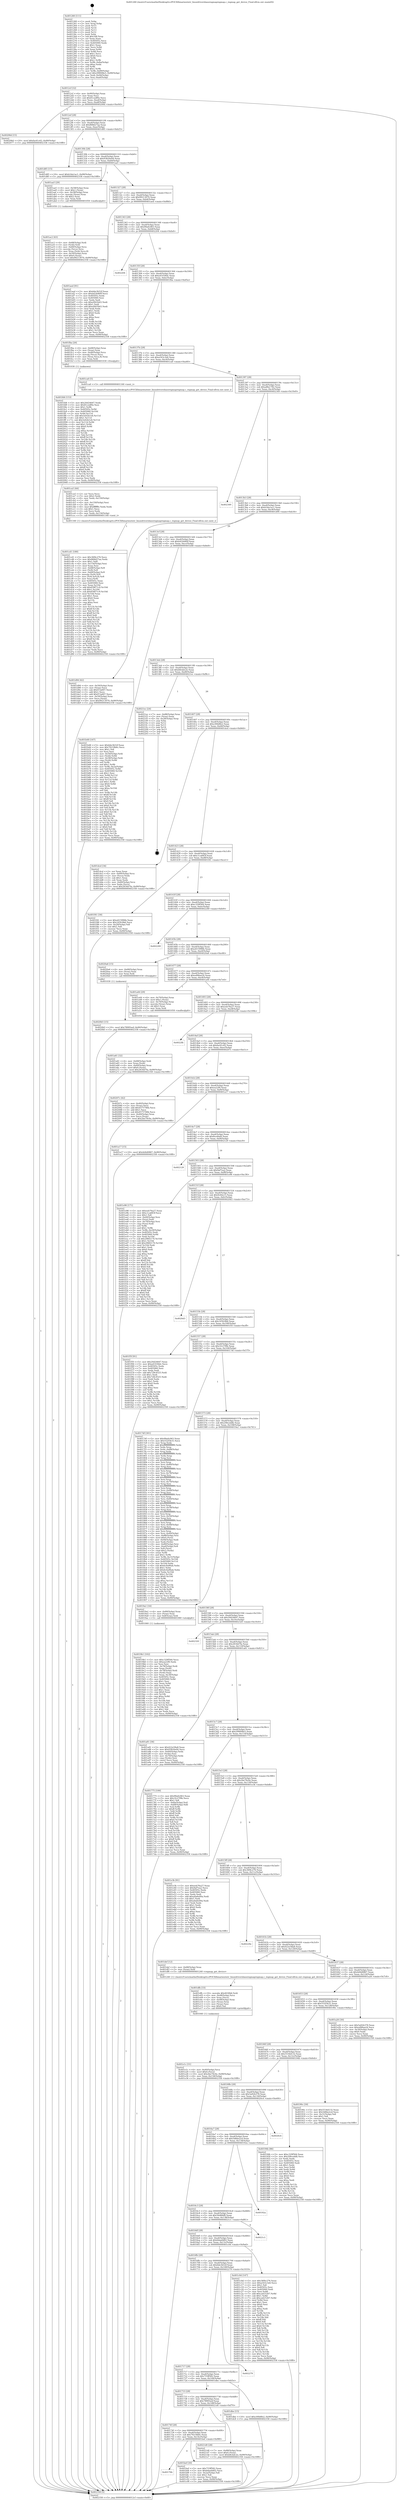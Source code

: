 digraph "0x401260" {
  label = "0x401260 (/mnt/c/Users/mathe/Desktop/tcc/POCII/binaries/extr_linuxdriversbaseregmapregmap.c_regmap_get_device_Final-ollvm.out::main(0))"
  labelloc = "t"
  node[shape=record]

  Entry [label="",width=0.3,height=0.3,shape=circle,fillcolor=black,style=filled]
  "0x4012cf" [label="{
     0x4012cf [32]\l
     | [instrs]\l
     &nbsp;&nbsp;0x4012cf \<+6\>: mov -0x90(%rbp),%eax\l
     &nbsp;&nbsp;0x4012d5 \<+2\>: mov %eax,%ecx\l
     &nbsp;&nbsp;0x4012d7 \<+6\>: sub $0x81cedf0e,%ecx\l
     &nbsp;&nbsp;0x4012dd \<+6\>: mov %eax,-0xa4(%rbp)\l
     &nbsp;&nbsp;0x4012e3 \<+6\>: mov %ecx,-0xa8(%rbp)\l
     &nbsp;&nbsp;0x4012e9 \<+6\>: je 000000000040206d \<main+0xe0d\>\l
  }"]
  "0x40206d" [label="{
     0x40206d [15]\l
     | [instrs]\l
     &nbsp;&nbsp;0x40206d \<+10\>: movl $0xfac61c62,-0x90(%rbp)\l
     &nbsp;&nbsp;0x402077 \<+5\>: jmp 0000000000402358 \<main+0x10f8\>\l
  }"]
  "0x4012ef" [label="{
     0x4012ef [28]\l
     | [instrs]\l
     &nbsp;&nbsp;0x4012ef \<+5\>: jmp 00000000004012f4 \<main+0x94\>\l
     &nbsp;&nbsp;0x4012f4 \<+6\>: mov -0xa4(%rbp),%eax\l
     &nbsp;&nbsp;0x4012fa \<+5\>: sub $0x868d27aa,%eax\l
     &nbsp;&nbsp;0x4012ff \<+6\>: mov %eax,-0xac(%rbp)\l
     &nbsp;&nbsp;0x401305 \<+6\>: je 0000000000401d85 \<main+0xb25\>\l
  }"]
  Exit [label="",width=0.3,height=0.3,shape=circle,fillcolor=black,style=filled,peripheries=2]
  "0x401d85" [label="{
     0x401d85 [15]\l
     | [instrs]\l
     &nbsp;&nbsp;0x401d85 \<+10\>: movl $0xb3da1ac1,-0x90(%rbp)\l
     &nbsp;&nbsp;0x401d8f \<+5\>: jmp 0000000000402358 \<main+0x10f8\>\l
  }"]
  "0x40130b" [label="{
     0x40130b [28]\l
     | [instrs]\l
     &nbsp;&nbsp;0x40130b \<+5\>: jmp 0000000000401310 \<main+0xb0\>\l
     &nbsp;&nbsp;0x401310 \<+6\>: mov -0xa4(%rbp),%eax\l
     &nbsp;&nbsp;0x401316 \<+5\>: sub $0x93820e04,%eax\l
     &nbsp;&nbsp;0x40131b \<+6\>: mov %eax,-0xb0(%rbp)\l
     &nbsp;&nbsp;0x401321 \<+6\>: je 0000000000401aa5 \<main+0x845\>\l
  }"]
  "0x4020b5" [label="{
     0x4020b5 [15]\l
     | [instrs]\l
     &nbsp;&nbsp;0x4020b5 \<+10\>: movl $0x78995eef,-0x90(%rbp)\l
     &nbsp;&nbsp;0x4020bf \<+5\>: jmp 0000000000402358 \<main+0x10f8\>\l
  }"]
  "0x401aa5" [label="{
     0x401aa5 [29]\l
     | [instrs]\l
     &nbsp;&nbsp;0x401aa5 \<+4\>: mov -0x58(%rbp),%rax\l
     &nbsp;&nbsp;0x401aa9 \<+6\>: movl $0x1,(%rax)\l
     &nbsp;&nbsp;0x401aaf \<+4\>: mov -0x58(%rbp),%rax\l
     &nbsp;&nbsp;0x401ab3 \<+3\>: movslq (%rax),%rax\l
     &nbsp;&nbsp;0x401ab6 \<+4\>: shl $0x2,%rax\l
     &nbsp;&nbsp;0x401aba \<+3\>: mov %rax,%rdi\l
     &nbsp;&nbsp;0x401abd \<+5\>: call 0000000000401050 \<malloc@plt\>\l
     | [calls]\l
     &nbsp;&nbsp;0x401050 \{1\} (unknown)\l
  }"]
  "0x401327" [label="{
     0x401327 [28]\l
     | [instrs]\l
     &nbsp;&nbsp;0x401327 \<+5\>: jmp 000000000040132c \<main+0xcc\>\l
     &nbsp;&nbsp;0x40132c \<+6\>: mov -0xa4(%rbp),%eax\l
     &nbsp;&nbsp;0x401332 \<+5\>: sub $0x99213070,%eax\l
     &nbsp;&nbsp;0x401337 \<+6\>: mov %eax,-0xb4(%rbp)\l
     &nbsp;&nbsp;0x40133d \<+6\>: je 0000000000401aed \<main+0x88d\>\l
  }"]
  "0x401fd4" [label="{
     0x401fd4 [153]\l
     | [instrs]\l
     &nbsp;&nbsp;0x401fd4 \<+5\>: mov $0x20d24647,%edx\l
     &nbsp;&nbsp;0x401fd9 \<+5\>: mov $0x81cedf0e,%esi\l
     &nbsp;&nbsp;0x401fde \<+3\>: mov $0x1,%r8b\l
     &nbsp;&nbsp;0x401fe1 \<+8\>: mov 0x40505c,%r9d\l
     &nbsp;&nbsp;0x401fe9 \<+8\>: mov 0x405060,%r10d\l
     &nbsp;&nbsp;0x401ff1 \<+3\>: mov %r9d,%r11d\l
     &nbsp;&nbsp;0x401ff4 \<+7\>: add $0x5e02b1e6,%r11d\l
     &nbsp;&nbsp;0x401ffb \<+4\>: sub $0x1,%r11d\l
     &nbsp;&nbsp;0x401fff \<+7\>: sub $0x5e02b1e6,%r11d\l
     &nbsp;&nbsp;0x402006 \<+4\>: imul %r11d,%r9d\l
     &nbsp;&nbsp;0x40200a \<+4\>: and $0x1,%r9d\l
     &nbsp;&nbsp;0x40200e \<+4\>: cmp $0x0,%r9d\l
     &nbsp;&nbsp;0x402012 \<+3\>: sete %bl\l
     &nbsp;&nbsp;0x402015 \<+4\>: cmp $0xa,%r10d\l
     &nbsp;&nbsp;0x402019 \<+4\>: setl %r14b\l
     &nbsp;&nbsp;0x40201d \<+3\>: mov %bl,%r15b\l
     &nbsp;&nbsp;0x402020 \<+4\>: xor $0xff,%r15b\l
     &nbsp;&nbsp;0x402024 \<+3\>: mov %r14b,%r12b\l
     &nbsp;&nbsp;0x402027 \<+4\>: xor $0xff,%r12b\l
     &nbsp;&nbsp;0x40202b \<+4\>: xor $0x0,%r8b\l
     &nbsp;&nbsp;0x40202f \<+3\>: mov %r15b,%r13b\l
     &nbsp;&nbsp;0x402032 \<+4\>: and $0x0,%r13b\l
     &nbsp;&nbsp;0x402036 \<+3\>: and %r8b,%bl\l
     &nbsp;&nbsp;0x402039 \<+3\>: mov %r12b,%al\l
     &nbsp;&nbsp;0x40203c \<+2\>: and $0x0,%al\l
     &nbsp;&nbsp;0x40203e \<+3\>: and %r8b,%r14b\l
     &nbsp;&nbsp;0x402041 \<+3\>: or %bl,%r13b\l
     &nbsp;&nbsp;0x402044 \<+3\>: or %r14b,%al\l
     &nbsp;&nbsp;0x402047 \<+3\>: xor %al,%r13b\l
     &nbsp;&nbsp;0x40204a \<+3\>: or %r12b,%r15b\l
     &nbsp;&nbsp;0x40204d \<+4\>: xor $0xff,%r15b\l
     &nbsp;&nbsp;0x402051 \<+4\>: or $0x0,%r8b\l
     &nbsp;&nbsp;0x402055 \<+3\>: and %r8b,%r15b\l
     &nbsp;&nbsp;0x402058 \<+3\>: or %r15b,%r13b\l
     &nbsp;&nbsp;0x40205b \<+4\>: test $0x1,%r13b\l
     &nbsp;&nbsp;0x40205f \<+3\>: cmovne %esi,%edx\l
     &nbsp;&nbsp;0x402062 \<+6\>: mov %edx,-0x90(%rbp)\l
     &nbsp;&nbsp;0x402068 \<+5\>: jmp 0000000000402358 \<main+0x10f8\>\l
  }"]
  "0x401aed" [label="{
     0x401aed [91]\l
     | [instrs]\l
     &nbsp;&nbsp;0x401aed \<+5\>: mov $0x6de3b52f,%eax\l
     &nbsp;&nbsp;0x401af2 \<+5\>: mov $0xb424d60f,%ecx\l
     &nbsp;&nbsp;0x401af7 \<+7\>: mov 0x40505c,%edx\l
     &nbsp;&nbsp;0x401afe \<+7\>: mov 0x405060,%esi\l
     &nbsp;&nbsp;0x401b05 \<+2\>: mov %edx,%edi\l
     &nbsp;&nbsp;0x401b07 \<+6\>: sub $0xef443b43,%edi\l
     &nbsp;&nbsp;0x401b0d \<+3\>: sub $0x1,%edi\l
     &nbsp;&nbsp;0x401b10 \<+6\>: add $0xef443b43,%edi\l
     &nbsp;&nbsp;0x401b16 \<+3\>: imul %edi,%edx\l
     &nbsp;&nbsp;0x401b19 \<+3\>: and $0x1,%edx\l
     &nbsp;&nbsp;0x401b1c \<+3\>: cmp $0x0,%edx\l
     &nbsp;&nbsp;0x401b1f \<+4\>: sete %r8b\l
     &nbsp;&nbsp;0x401b23 \<+3\>: cmp $0xa,%esi\l
     &nbsp;&nbsp;0x401b26 \<+4\>: setl %r9b\l
     &nbsp;&nbsp;0x401b2a \<+3\>: mov %r8b,%r10b\l
     &nbsp;&nbsp;0x401b2d \<+3\>: and %r9b,%r10b\l
     &nbsp;&nbsp;0x401b30 \<+3\>: xor %r9b,%r8b\l
     &nbsp;&nbsp;0x401b33 \<+3\>: or %r8b,%r10b\l
     &nbsp;&nbsp;0x401b36 \<+4\>: test $0x1,%r10b\l
     &nbsp;&nbsp;0x401b3a \<+3\>: cmovne %ecx,%eax\l
     &nbsp;&nbsp;0x401b3d \<+6\>: mov %eax,-0x90(%rbp)\l
     &nbsp;&nbsp;0x401b43 \<+5\>: jmp 0000000000402358 \<main+0x10f8\>\l
  }"]
  "0x401343" [label="{
     0x401343 [28]\l
     | [instrs]\l
     &nbsp;&nbsp;0x401343 \<+5\>: jmp 0000000000401348 \<main+0xe8\>\l
     &nbsp;&nbsp;0x401348 \<+6\>: mov -0xa4(%rbp),%eax\l
     &nbsp;&nbsp;0x40134e \<+5\>: sub $0x99a0c063,%eax\l
     &nbsp;&nbsp;0x401353 \<+6\>: mov %eax,-0xb8(%rbp)\l
     &nbsp;&nbsp;0x401359 \<+6\>: je 0000000000402204 \<main+0xfa4\>\l
  }"]
  "0x401e1c" [label="{
     0x401e1c [31]\l
     | [instrs]\l
     &nbsp;&nbsp;0x401e1c \<+4\>: mov -0x40(%rbp),%rcx\l
     &nbsp;&nbsp;0x401e20 \<+6\>: movl $0x0,(%rcx)\l
     &nbsp;&nbsp;0x401e26 \<+10\>: movl $0x2be79c0e,-0x90(%rbp)\l
     &nbsp;&nbsp;0x401e30 \<+6\>: mov %eax,-0x158(%rbp)\l
     &nbsp;&nbsp;0x401e36 \<+5\>: jmp 0000000000402358 \<main+0x10f8\>\l
  }"]
  "0x402204" [label="{
     0x402204\l
  }", style=dashed]
  "0x40135f" [label="{
     0x40135f [28]\l
     | [instrs]\l
     &nbsp;&nbsp;0x40135f \<+5\>: jmp 0000000000401364 \<main+0x104\>\l
     &nbsp;&nbsp;0x401364 \<+6\>: mov -0xa4(%rbp),%eax\l
     &nbsp;&nbsp;0x40136a \<+5\>: sub $0xa41036dc,%eax\l
     &nbsp;&nbsp;0x40136f \<+6\>: mov %eax,-0xbc(%rbp)\l
     &nbsp;&nbsp;0x401375 \<+6\>: je 0000000000401fba \<main+0xd5a\>\l
  }"]
  "0x401dfb" [label="{
     0x401dfb [33]\l
     | [instrs]\l
     &nbsp;&nbsp;0x401dfb \<+10\>: movabs $0x4030b6,%rdi\l
     &nbsp;&nbsp;0x401e05 \<+4\>: mov -0x48(%rbp),%rcx\l
     &nbsp;&nbsp;0x401e09 \<+3\>: mov %rax,(%rcx)\l
     &nbsp;&nbsp;0x401e0c \<+4\>: mov -0x48(%rbp),%rax\l
     &nbsp;&nbsp;0x401e10 \<+3\>: mov (%rax),%rax\l
     &nbsp;&nbsp;0x401e13 \<+2\>: mov (%rax),%esi\l
     &nbsp;&nbsp;0x401e15 \<+2\>: mov $0x0,%al\l
     &nbsp;&nbsp;0x401e17 \<+5\>: call 0000000000401040 \<printf@plt\>\l
     | [calls]\l
     &nbsp;&nbsp;0x401040 \{1\} (unknown)\l
  }"]
  "0x401fba" [label="{
     0x401fba [26]\l
     | [instrs]\l
     &nbsp;&nbsp;0x401fba \<+4\>: mov -0x68(%rbp),%rax\l
     &nbsp;&nbsp;0x401fbe \<+3\>: mov (%rax),%rax\l
     &nbsp;&nbsp;0x401fc1 \<+4\>: mov -0x40(%rbp),%rcx\l
     &nbsp;&nbsp;0x401fc5 \<+3\>: movslq (%rcx),%rcx\l
     &nbsp;&nbsp;0x401fc8 \<+4\>: mov (%rax,%rcx,8),%rax\l
     &nbsp;&nbsp;0x401fcc \<+3\>: mov %rax,%rdi\l
     &nbsp;&nbsp;0x401fcf \<+5\>: call 0000000000401030 \<free@plt\>\l
     | [calls]\l
     &nbsp;&nbsp;0x401030 \{1\} (unknown)\l
  }"]
  "0x40137b" [label="{
     0x40137b [28]\l
     | [instrs]\l
     &nbsp;&nbsp;0x40137b \<+5\>: jmp 0000000000401380 \<main+0x120\>\l
     &nbsp;&nbsp;0x401380 \<+6\>: mov -0xa4(%rbp),%eax\l
     &nbsp;&nbsp;0x401386 \<+5\>: sub $0xa543c3e6,%eax\l
     &nbsp;&nbsp;0x40138b \<+6\>: mov %eax,-0xc0(%rbp)\l
     &nbsp;&nbsp;0x401391 \<+6\>: je 0000000000401ca0 \<main+0xa40\>\l
  }"]
  "0x401cd1" [label="{
     0x401cd1 [180]\l
     | [instrs]\l
     &nbsp;&nbsp;0x401cd1 \<+5\>: mov $0x36f4c276,%ecx\l
     &nbsp;&nbsp;0x401cd6 \<+5\>: mov $0x868d27aa,%edx\l
     &nbsp;&nbsp;0x401cdb \<+3\>: mov $0x1,%dil\l
     &nbsp;&nbsp;0x401cde \<+6\>: mov -0x154(%rbp),%esi\l
     &nbsp;&nbsp;0x401ce4 \<+3\>: imul %eax,%esi\l
     &nbsp;&nbsp;0x401ce7 \<+4\>: mov -0x68(%rbp),%r8\l
     &nbsp;&nbsp;0x401ceb \<+3\>: mov (%r8),%r8\l
     &nbsp;&nbsp;0x401cee \<+4\>: mov -0x60(%rbp),%r9\l
     &nbsp;&nbsp;0x401cf2 \<+3\>: movslq (%r9),%r9\l
     &nbsp;&nbsp;0x401cf5 \<+4\>: mov (%r8,%r9,8),%r8\l
     &nbsp;&nbsp;0x401cf9 \<+3\>: mov %esi,(%r8)\l
     &nbsp;&nbsp;0x401cfc \<+7\>: mov 0x40505c,%eax\l
     &nbsp;&nbsp;0x401d03 \<+7\>: mov 0x405060,%esi\l
     &nbsp;&nbsp;0x401d0a \<+3\>: mov %eax,%r10d\l
     &nbsp;&nbsp;0x401d0d \<+7\>: add $0x658f71c9,%r10d\l
     &nbsp;&nbsp;0x401d14 \<+4\>: sub $0x1,%r10d\l
     &nbsp;&nbsp;0x401d18 \<+7\>: sub $0x658f71c9,%r10d\l
     &nbsp;&nbsp;0x401d1f \<+4\>: imul %r10d,%eax\l
     &nbsp;&nbsp;0x401d23 \<+3\>: and $0x1,%eax\l
     &nbsp;&nbsp;0x401d26 \<+3\>: cmp $0x0,%eax\l
     &nbsp;&nbsp;0x401d29 \<+4\>: sete %r11b\l
     &nbsp;&nbsp;0x401d2d \<+3\>: cmp $0xa,%esi\l
     &nbsp;&nbsp;0x401d30 \<+3\>: setl %bl\l
     &nbsp;&nbsp;0x401d33 \<+3\>: mov %r11b,%r14b\l
     &nbsp;&nbsp;0x401d36 \<+4\>: xor $0xff,%r14b\l
     &nbsp;&nbsp;0x401d3a \<+3\>: mov %bl,%r15b\l
     &nbsp;&nbsp;0x401d3d \<+4\>: xor $0xff,%r15b\l
     &nbsp;&nbsp;0x401d41 \<+4\>: xor $0x0,%dil\l
     &nbsp;&nbsp;0x401d45 \<+3\>: mov %r14b,%r12b\l
     &nbsp;&nbsp;0x401d48 \<+4\>: and $0x0,%r12b\l
     &nbsp;&nbsp;0x401d4c \<+3\>: and %dil,%r11b\l
     &nbsp;&nbsp;0x401d4f \<+3\>: mov %r15b,%r13b\l
     &nbsp;&nbsp;0x401d52 \<+4\>: and $0x0,%r13b\l
     &nbsp;&nbsp;0x401d56 \<+3\>: and %dil,%bl\l
     &nbsp;&nbsp;0x401d59 \<+3\>: or %r11b,%r12b\l
     &nbsp;&nbsp;0x401d5c \<+3\>: or %bl,%r13b\l
     &nbsp;&nbsp;0x401d5f \<+3\>: xor %r13b,%r12b\l
     &nbsp;&nbsp;0x401d62 \<+3\>: or %r15b,%r14b\l
     &nbsp;&nbsp;0x401d65 \<+4\>: xor $0xff,%r14b\l
     &nbsp;&nbsp;0x401d69 \<+4\>: or $0x0,%dil\l
     &nbsp;&nbsp;0x401d6d \<+3\>: and %dil,%r14b\l
     &nbsp;&nbsp;0x401d70 \<+3\>: or %r14b,%r12b\l
     &nbsp;&nbsp;0x401d73 \<+4\>: test $0x1,%r12b\l
     &nbsp;&nbsp;0x401d77 \<+3\>: cmovne %edx,%ecx\l
     &nbsp;&nbsp;0x401d7a \<+6\>: mov %ecx,-0x90(%rbp)\l
     &nbsp;&nbsp;0x401d80 \<+5\>: jmp 0000000000402358 \<main+0x10f8\>\l
  }"]
  "0x401ca0" [label="{
     0x401ca0 [5]\l
     | [instrs]\l
     &nbsp;&nbsp;0x401ca0 \<+5\>: call 0000000000401160 \<next_i\>\l
     | [calls]\l
     &nbsp;&nbsp;0x401160 \{1\} (/mnt/c/Users/mathe/Desktop/tcc/POCII/binaries/extr_linuxdriversbaseregmapregmap.c_regmap_get_device_Final-ollvm.out::next_i)\l
  }"]
  "0x401397" [label="{
     0x401397 [28]\l
     | [instrs]\l
     &nbsp;&nbsp;0x401397 \<+5\>: jmp 000000000040139c \<main+0x13c\>\l
     &nbsp;&nbsp;0x40139c \<+6\>: mov -0xa4(%rbp),%eax\l
     &nbsp;&nbsp;0x4013a2 \<+5\>: sub $0xa8fa1782,%eax\l
     &nbsp;&nbsp;0x4013a7 \<+6\>: mov %eax,-0xc4(%rbp)\l
     &nbsp;&nbsp;0x4013ad \<+6\>: je 0000000000402349 \<main+0x10e9\>\l
  }"]
  "0x401ca5" [label="{
     0x401ca5 [44]\l
     | [instrs]\l
     &nbsp;&nbsp;0x401ca5 \<+2\>: xor %ecx,%ecx\l
     &nbsp;&nbsp;0x401ca7 \<+5\>: mov $0x2,%edx\l
     &nbsp;&nbsp;0x401cac \<+6\>: mov %edx,-0x150(%rbp)\l
     &nbsp;&nbsp;0x401cb2 \<+1\>: cltd\l
     &nbsp;&nbsp;0x401cb3 \<+6\>: mov -0x150(%rbp),%esi\l
     &nbsp;&nbsp;0x401cb9 \<+2\>: idiv %esi\l
     &nbsp;&nbsp;0x401cbb \<+6\>: imul $0xfffffffe,%edx,%edx\l
     &nbsp;&nbsp;0x401cc1 \<+3\>: sub $0x1,%ecx\l
     &nbsp;&nbsp;0x401cc4 \<+2\>: sub %ecx,%edx\l
     &nbsp;&nbsp;0x401cc6 \<+6\>: mov %edx,-0x154(%rbp)\l
     &nbsp;&nbsp;0x401ccc \<+5\>: call 0000000000401160 \<next_i\>\l
     | [calls]\l
     &nbsp;&nbsp;0x401160 \{1\} (/mnt/c/Users/mathe/Desktop/tcc/POCII/binaries/extr_linuxdriversbaseregmapregmap.c_regmap_get_device_Final-ollvm.out::next_i)\l
  }"]
  "0x402349" [label="{
     0x402349\l
  }", style=dashed]
  "0x4013b3" [label="{
     0x4013b3 [28]\l
     | [instrs]\l
     &nbsp;&nbsp;0x4013b3 \<+5\>: jmp 00000000004013b8 \<main+0x158\>\l
     &nbsp;&nbsp;0x4013b8 \<+6\>: mov -0xa4(%rbp),%eax\l
     &nbsp;&nbsp;0x4013be \<+5\>: sub $0xb3da1ac1,%eax\l
     &nbsp;&nbsp;0x4013c3 \<+6\>: mov %eax,-0xc8(%rbp)\l
     &nbsp;&nbsp;0x4013c9 \<+6\>: je 0000000000401d94 \<main+0xb34\>\l
  }"]
  "0x40176b" [label="{
     0x40176b\l
  }", style=dashed]
  "0x401d94" [label="{
     0x401d94 [42]\l
     | [instrs]\l
     &nbsp;&nbsp;0x401d94 \<+4\>: mov -0x50(%rbp),%rax\l
     &nbsp;&nbsp;0x401d98 \<+2\>: mov (%rax),%ecx\l
     &nbsp;&nbsp;0x401d9a \<+6\>: sub $0xf15a607,%ecx\l
     &nbsp;&nbsp;0x401da0 \<+3\>: add $0x1,%ecx\l
     &nbsp;&nbsp;0x401da3 \<+6\>: add $0xf15a607,%ecx\l
     &nbsp;&nbsp;0x401da9 \<+4\>: mov -0x50(%rbp),%rax\l
     &nbsp;&nbsp;0x401dad \<+2\>: mov %ecx,(%rax)\l
     &nbsp;&nbsp;0x401daf \<+10\>: movl $0x99213070,-0x90(%rbp)\l
     &nbsp;&nbsp;0x401db9 \<+5\>: jmp 0000000000402358 \<main+0x10f8\>\l
  }"]
  "0x4013cf" [label="{
     0x4013cf [28]\l
     | [instrs]\l
     &nbsp;&nbsp;0x4013cf \<+5\>: jmp 00000000004013d4 \<main+0x174\>\l
     &nbsp;&nbsp;0x4013d4 \<+6\>: mov -0xa4(%rbp),%eax\l
     &nbsp;&nbsp;0x4013da \<+5\>: sub $0xb424d60f,%eax\l
     &nbsp;&nbsp;0x4013df \<+6\>: mov %eax,-0xcc(%rbp)\l
     &nbsp;&nbsp;0x4013e5 \<+6\>: je 0000000000401b48 \<main+0x8e8\>\l
  }"]
  "0x401bef" [label="{
     0x401bef [30]\l
     | [instrs]\l
     &nbsp;&nbsp;0x401bef \<+5\>: mov $0x755ff582,%eax\l
     &nbsp;&nbsp;0x401bf4 \<+5\>: mov $0x6daa0d02,%ecx\l
     &nbsp;&nbsp;0x401bf9 \<+3\>: mov -0x2a(%rbp),%dl\l
     &nbsp;&nbsp;0x401bfc \<+3\>: test $0x1,%dl\l
     &nbsp;&nbsp;0x401bff \<+3\>: cmovne %ecx,%eax\l
     &nbsp;&nbsp;0x401c02 \<+6\>: mov %eax,-0x90(%rbp)\l
     &nbsp;&nbsp;0x401c08 \<+5\>: jmp 0000000000402358 \<main+0x10f8\>\l
  }"]
  "0x401b48" [label="{
     0x401b48 [167]\l
     | [instrs]\l
     &nbsp;&nbsp;0x401b48 \<+5\>: mov $0x6de3b52f,%eax\l
     &nbsp;&nbsp;0x401b4d \<+5\>: mov $0x79218b6c,%ecx\l
     &nbsp;&nbsp;0x401b52 \<+2\>: mov $0x1,%dl\l
     &nbsp;&nbsp;0x401b54 \<+2\>: xor %esi,%esi\l
     &nbsp;&nbsp;0x401b56 \<+4\>: mov -0x50(%rbp),%rdi\l
     &nbsp;&nbsp;0x401b5a \<+3\>: mov (%rdi),%r8d\l
     &nbsp;&nbsp;0x401b5d \<+4\>: mov -0x58(%rbp),%rdi\l
     &nbsp;&nbsp;0x401b61 \<+3\>: cmp (%rdi),%r8d\l
     &nbsp;&nbsp;0x401b64 \<+4\>: setl %r9b\l
     &nbsp;&nbsp;0x401b68 \<+4\>: and $0x1,%r9b\l
     &nbsp;&nbsp;0x401b6c \<+4\>: mov %r9b,-0x2a(%rbp)\l
     &nbsp;&nbsp;0x401b70 \<+8\>: mov 0x40505c,%r8d\l
     &nbsp;&nbsp;0x401b78 \<+8\>: mov 0x405060,%r10d\l
     &nbsp;&nbsp;0x401b80 \<+3\>: sub $0x1,%esi\l
     &nbsp;&nbsp;0x401b83 \<+3\>: mov %r8d,%r11d\l
     &nbsp;&nbsp;0x401b86 \<+3\>: add %esi,%r11d\l
     &nbsp;&nbsp;0x401b89 \<+4\>: imul %r11d,%r8d\l
     &nbsp;&nbsp;0x401b8d \<+4\>: and $0x1,%r8d\l
     &nbsp;&nbsp;0x401b91 \<+4\>: cmp $0x0,%r8d\l
     &nbsp;&nbsp;0x401b95 \<+4\>: sete %r9b\l
     &nbsp;&nbsp;0x401b99 \<+4\>: cmp $0xa,%r10d\l
     &nbsp;&nbsp;0x401b9d \<+3\>: setl %bl\l
     &nbsp;&nbsp;0x401ba0 \<+3\>: mov %r9b,%r14b\l
     &nbsp;&nbsp;0x401ba3 \<+4\>: xor $0xff,%r14b\l
     &nbsp;&nbsp;0x401ba7 \<+3\>: mov %bl,%r15b\l
     &nbsp;&nbsp;0x401baa \<+4\>: xor $0xff,%r15b\l
     &nbsp;&nbsp;0x401bae \<+3\>: xor $0x0,%dl\l
     &nbsp;&nbsp;0x401bb1 \<+3\>: mov %r14b,%r12b\l
     &nbsp;&nbsp;0x401bb4 \<+4\>: and $0x0,%r12b\l
     &nbsp;&nbsp;0x401bb8 \<+3\>: and %dl,%r9b\l
     &nbsp;&nbsp;0x401bbb \<+3\>: mov %r15b,%r13b\l
     &nbsp;&nbsp;0x401bbe \<+4\>: and $0x0,%r13b\l
     &nbsp;&nbsp;0x401bc2 \<+2\>: and %dl,%bl\l
     &nbsp;&nbsp;0x401bc4 \<+3\>: or %r9b,%r12b\l
     &nbsp;&nbsp;0x401bc7 \<+3\>: or %bl,%r13b\l
     &nbsp;&nbsp;0x401bca \<+3\>: xor %r13b,%r12b\l
     &nbsp;&nbsp;0x401bcd \<+3\>: or %r15b,%r14b\l
     &nbsp;&nbsp;0x401bd0 \<+4\>: xor $0xff,%r14b\l
     &nbsp;&nbsp;0x401bd4 \<+3\>: or $0x0,%dl\l
     &nbsp;&nbsp;0x401bd7 \<+3\>: and %dl,%r14b\l
     &nbsp;&nbsp;0x401bda \<+3\>: or %r14b,%r12b\l
     &nbsp;&nbsp;0x401bdd \<+4\>: test $0x1,%r12b\l
     &nbsp;&nbsp;0x401be1 \<+3\>: cmovne %ecx,%eax\l
     &nbsp;&nbsp;0x401be4 \<+6\>: mov %eax,-0x90(%rbp)\l
     &nbsp;&nbsp;0x401bea \<+5\>: jmp 0000000000402358 \<main+0x10f8\>\l
  }"]
  "0x4013eb" [label="{
     0x4013eb [28]\l
     | [instrs]\l
     &nbsp;&nbsp;0x4013eb \<+5\>: jmp 00000000004013f0 \<main+0x190\>\l
     &nbsp;&nbsp;0x4013f0 \<+6\>: mov -0xa4(%rbp),%eax\l
     &nbsp;&nbsp;0x4013f6 \<+5\>: sub $0xb8cbdc2e,%eax\l
     &nbsp;&nbsp;0x4013fb \<+6\>: mov %eax,-0xd0(%rbp)\l
     &nbsp;&nbsp;0x401401 \<+6\>: je 00000000004021ec \<main+0xf8c\>\l
  }"]
  "0x40174f" [label="{
     0x40174f [28]\l
     | [instrs]\l
     &nbsp;&nbsp;0x40174f \<+5\>: jmp 0000000000401754 \<main+0x4f4\>\l
     &nbsp;&nbsp;0x401754 \<+6\>: mov -0xa4(%rbp),%eax\l
     &nbsp;&nbsp;0x40175a \<+5\>: sub $0x79218b6c,%eax\l
     &nbsp;&nbsp;0x40175f \<+6\>: mov %eax,-0x14c(%rbp)\l
     &nbsp;&nbsp;0x401765 \<+6\>: je 0000000000401bef \<main+0x98f\>\l
  }"]
  "0x4021ec" [label="{
     0x4021ec [24]\l
     | [instrs]\l
     &nbsp;&nbsp;0x4021ec \<+7\>: mov -0x88(%rbp),%rax\l
     &nbsp;&nbsp;0x4021f3 \<+2\>: mov (%rax),%eax\l
     &nbsp;&nbsp;0x4021f5 \<+4\>: lea -0x28(%rbp),%rsp\l
     &nbsp;&nbsp;0x4021f9 \<+1\>: pop %rbx\l
     &nbsp;&nbsp;0x4021fa \<+2\>: pop %r12\l
     &nbsp;&nbsp;0x4021fc \<+2\>: pop %r13\l
     &nbsp;&nbsp;0x4021fe \<+2\>: pop %r14\l
     &nbsp;&nbsp;0x402200 \<+2\>: pop %r15\l
     &nbsp;&nbsp;0x402202 \<+1\>: pop %rbp\l
     &nbsp;&nbsp;0x402203 \<+1\>: ret\l
  }"]
  "0x401407" [label="{
     0x401407 [28]\l
     | [instrs]\l
     &nbsp;&nbsp;0x401407 \<+5\>: jmp 000000000040140c \<main+0x1ac\>\l
     &nbsp;&nbsp;0x40140c \<+6\>: mov -0xa4(%rbp),%eax\l
     &nbsp;&nbsp;0x401412 \<+5\>: sub $0xc00b8fe2,%eax\l
     &nbsp;&nbsp;0x401417 \<+6\>: mov %eax,-0xd4(%rbp)\l
     &nbsp;&nbsp;0x40141d \<+6\>: je 0000000000401dcd \<main+0xb6d\>\l
  }"]
  "0x4021d0" [label="{
     0x4021d0 [28]\l
     | [instrs]\l
     &nbsp;&nbsp;0x4021d0 \<+7\>: mov -0x88(%rbp),%rax\l
     &nbsp;&nbsp;0x4021d7 \<+6\>: movl $0x0,(%rax)\l
     &nbsp;&nbsp;0x4021dd \<+10\>: movl $0xb8cbdc2e,-0x90(%rbp)\l
     &nbsp;&nbsp;0x4021e7 \<+5\>: jmp 0000000000402358 \<main+0x10f8\>\l
  }"]
  "0x401dcd" [label="{
     0x401dcd [34]\l
     | [instrs]\l
     &nbsp;&nbsp;0x401dcd \<+2\>: xor %eax,%eax\l
     &nbsp;&nbsp;0x401dcf \<+4\>: mov -0x60(%rbp),%rcx\l
     &nbsp;&nbsp;0x401dd3 \<+2\>: mov (%rcx),%edx\l
     &nbsp;&nbsp;0x401dd5 \<+3\>: sub $0x1,%eax\l
     &nbsp;&nbsp;0x401dd8 \<+2\>: sub %eax,%edx\l
     &nbsp;&nbsp;0x401dda \<+4\>: mov -0x60(%rbp),%rcx\l
     &nbsp;&nbsp;0x401dde \<+2\>: mov %edx,(%rcx)\l
     &nbsp;&nbsp;0x401de0 \<+10\>: movl $0x2834d7fa,-0x90(%rbp)\l
     &nbsp;&nbsp;0x401dea \<+5\>: jmp 0000000000402358 \<main+0x10f8\>\l
  }"]
  "0x401423" [label="{
     0x401423 [28]\l
     | [instrs]\l
     &nbsp;&nbsp;0x401423 \<+5\>: jmp 0000000000401428 \<main+0x1c8\>\l
     &nbsp;&nbsp;0x401428 \<+6\>: mov -0xa4(%rbp),%eax\l
     &nbsp;&nbsp;0x40142e \<+5\>: sub $0xc1ca683f,%eax\l
     &nbsp;&nbsp;0x401433 \<+6\>: mov %eax,-0xd8(%rbp)\l
     &nbsp;&nbsp;0x401439 \<+6\>: je 0000000000401f41 \<main+0xce1\>\l
  }"]
  "0x401733" [label="{
     0x401733 [28]\l
     | [instrs]\l
     &nbsp;&nbsp;0x401733 \<+5\>: jmp 0000000000401738 \<main+0x4d8\>\l
     &nbsp;&nbsp;0x401738 \<+6\>: mov -0xa4(%rbp),%eax\l
     &nbsp;&nbsp;0x40173e \<+5\>: sub $0x78995eef,%eax\l
     &nbsp;&nbsp;0x401743 \<+6\>: mov %eax,-0x148(%rbp)\l
     &nbsp;&nbsp;0x401749 \<+6\>: je 00000000004021d0 \<main+0xf70\>\l
  }"]
  "0x401f41" [label="{
     0x401f41 [30]\l
     | [instrs]\l
     &nbsp;&nbsp;0x401f41 \<+5\>: mov $0xe615996b,%eax\l
     &nbsp;&nbsp;0x401f46 \<+5\>: mov $0x165fc9b6,%ecx\l
     &nbsp;&nbsp;0x401f4b \<+3\>: mov -0x29(%rbp),%dl\l
     &nbsp;&nbsp;0x401f4e \<+3\>: test $0x1,%dl\l
     &nbsp;&nbsp;0x401f51 \<+3\>: cmovne %ecx,%eax\l
     &nbsp;&nbsp;0x401f54 \<+6\>: mov %eax,-0x90(%rbp)\l
     &nbsp;&nbsp;0x401f5a \<+5\>: jmp 0000000000402358 \<main+0x10f8\>\l
  }"]
  "0x40143f" [label="{
     0x40143f [28]\l
     | [instrs]\l
     &nbsp;&nbsp;0x40143f \<+5\>: jmp 0000000000401444 \<main+0x1e4\>\l
     &nbsp;&nbsp;0x401444 \<+6\>: mov -0xa4(%rbp),%eax\l
     &nbsp;&nbsp;0x40144a \<+5\>: sub $0xc329f564,%eax\l
     &nbsp;&nbsp;0x40144f \<+6\>: mov %eax,-0xdc(%rbp)\l
     &nbsp;&nbsp;0x401455 \<+6\>: je 0000000000402249 \<main+0xfe9\>\l
  }"]
  "0x401dbe" [label="{
     0x401dbe [15]\l
     | [instrs]\l
     &nbsp;&nbsp;0x401dbe \<+10\>: movl $0xc00b8fe2,-0x90(%rbp)\l
     &nbsp;&nbsp;0x401dc8 \<+5\>: jmp 0000000000402358 \<main+0x10f8\>\l
  }"]
  "0x402249" [label="{
     0x402249\l
  }", style=dashed]
  "0x40145b" [label="{
     0x40145b [28]\l
     | [instrs]\l
     &nbsp;&nbsp;0x40145b \<+5\>: jmp 0000000000401460 \<main+0x200\>\l
     &nbsp;&nbsp;0x401460 \<+6\>: mov -0xa4(%rbp),%eax\l
     &nbsp;&nbsp;0x401466 \<+5\>: sub $0xe615996b,%eax\l
     &nbsp;&nbsp;0x40146b \<+6\>: mov %eax,-0xe0(%rbp)\l
     &nbsp;&nbsp;0x401471 \<+6\>: je 00000000004020a6 \<main+0xe46\>\l
  }"]
  "0x401717" [label="{
     0x401717 [28]\l
     | [instrs]\l
     &nbsp;&nbsp;0x401717 \<+5\>: jmp 000000000040171c \<main+0x4bc\>\l
     &nbsp;&nbsp;0x40171c \<+6\>: mov -0xa4(%rbp),%eax\l
     &nbsp;&nbsp;0x401722 \<+5\>: sub $0x755ff582,%eax\l
     &nbsp;&nbsp;0x401727 \<+6\>: mov %eax,-0x144(%rbp)\l
     &nbsp;&nbsp;0x40172d \<+6\>: je 0000000000401dbe \<main+0xb5e\>\l
  }"]
  "0x4020a6" [label="{
     0x4020a6 [15]\l
     | [instrs]\l
     &nbsp;&nbsp;0x4020a6 \<+4\>: mov -0x68(%rbp),%rax\l
     &nbsp;&nbsp;0x4020aa \<+3\>: mov (%rax),%rax\l
     &nbsp;&nbsp;0x4020ad \<+3\>: mov %rax,%rdi\l
     &nbsp;&nbsp;0x4020b0 \<+5\>: call 0000000000401030 \<free@plt\>\l
     | [calls]\l
     &nbsp;&nbsp;0x401030 \{1\} (unknown)\l
  }"]
  "0x401477" [label="{
     0x401477 [28]\l
     | [instrs]\l
     &nbsp;&nbsp;0x401477 \<+5\>: jmp 000000000040147c \<main+0x21c\>\l
     &nbsp;&nbsp;0x40147c \<+6\>: mov -0xa4(%rbp),%eax\l
     &nbsp;&nbsp;0x401482 \<+5\>: sub $0xed96aa24,%eax\l
     &nbsp;&nbsp;0x401487 \<+6\>: mov %eax,-0xe4(%rbp)\l
     &nbsp;&nbsp;0x40148d \<+6\>: je 0000000000401a44 \<main+0x7e4\>\l
  }"]
  "0x402279" [label="{
     0x402279\l
  }", style=dashed]
  "0x401a44" [label="{
     0x401a44 [29]\l
     | [instrs]\l
     &nbsp;&nbsp;0x401a44 \<+4\>: mov -0x70(%rbp),%rax\l
     &nbsp;&nbsp;0x401a48 \<+6\>: movl $0x1,(%rax)\l
     &nbsp;&nbsp;0x401a4e \<+4\>: mov -0x70(%rbp),%rax\l
     &nbsp;&nbsp;0x401a52 \<+3\>: movslq (%rax),%rax\l
     &nbsp;&nbsp;0x401a55 \<+4\>: shl $0x3,%rax\l
     &nbsp;&nbsp;0x401a59 \<+3\>: mov %rax,%rdi\l
     &nbsp;&nbsp;0x401a5c \<+5\>: call 0000000000401050 \<malloc@plt\>\l
     | [calls]\l
     &nbsp;&nbsp;0x401050 \{1\} (unknown)\l
  }"]
  "0x401493" [label="{
     0x401493 [28]\l
     | [instrs]\l
     &nbsp;&nbsp;0x401493 \<+5\>: jmp 0000000000401498 \<main+0x238\>\l
     &nbsp;&nbsp;0x401498 \<+6\>: mov -0xa4(%rbp),%eax\l
     &nbsp;&nbsp;0x40149e \<+5\>: sub $0xeeb76a27,%eax\l
     &nbsp;&nbsp;0x4014a3 \<+6\>: mov %eax,-0xe8(%rbp)\l
     &nbsp;&nbsp;0x4014a9 \<+6\>: je 00000000004022fb \<main+0x109b\>\l
  }"]
  "0x4016fb" [label="{
     0x4016fb [28]\l
     | [instrs]\l
     &nbsp;&nbsp;0x4016fb \<+5\>: jmp 0000000000401700 \<main+0x4a0\>\l
     &nbsp;&nbsp;0x401700 \<+6\>: mov -0xa4(%rbp),%eax\l
     &nbsp;&nbsp;0x401706 \<+5\>: sub $0x6de3b52f,%eax\l
     &nbsp;&nbsp;0x40170b \<+6\>: mov %eax,-0x140(%rbp)\l
     &nbsp;&nbsp;0x401711 \<+6\>: je 0000000000402279 \<main+0x1019\>\l
  }"]
  "0x4022fb" [label="{
     0x4022fb\l
  }", style=dashed]
  "0x4014af" [label="{
     0x4014af [28]\l
     | [instrs]\l
     &nbsp;&nbsp;0x4014af \<+5\>: jmp 00000000004014b4 \<main+0x254\>\l
     &nbsp;&nbsp;0x4014b4 \<+6\>: mov -0xa4(%rbp),%eax\l
     &nbsp;&nbsp;0x4014ba \<+5\>: sub $0xfac61c62,%eax\l
     &nbsp;&nbsp;0x4014bf \<+6\>: mov %eax,-0xec(%rbp)\l
     &nbsp;&nbsp;0x4014c5 \<+6\>: je 000000000040207c \<main+0xe1c\>\l
  }"]
  "0x401c0d" [label="{
     0x401c0d [147]\l
     | [instrs]\l
     &nbsp;&nbsp;0x401c0d \<+5\>: mov $0x36f4c276,%eax\l
     &nbsp;&nbsp;0x401c12 \<+5\>: mov $0xa543c3e6,%ecx\l
     &nbsp;&nbsp;0x401c17 \<+2\>: mov $0x1,%dl\l
     &nbsp;&nbsp;0x401c19 \<+7\>: mov 0x40505c,%esi\l
     &nbsp;&nbsp;0x401c20 \<+7\>: mov 0x405060,%edi\l
     &nbsp;&nbsp;0x401c27 \<+3\>: mov %esi,%r8d\l
     &nbsp;&nbsp;0x401c2a \<+7\>: add $0xca425267,%r8d\l
     &nbsp;&nbsp;0x401c31 \<+4\>: sub $0x1,%r8d\l
     &nbsp;&nbsp;0x401c35 \<+7\>: sub $0xca425267,%r8d\l
     &nbsp;&nbsp;0x401c3c \<+4\>: imul %r8d,%esi\l
     &nbsp;&nbsp;0x401c40 \<+3\>: and $0x1,%esi\l
     &nbsp;&nbsp;0x401c43 \<+3\>: cmp $0x0,%esi\l
     &nbsp;&nbsp;0x401c46 \<+4\>: sete %r9b\l
     &nbsp;&nbsp;0x401c4a \<+3\>: cmp $0xa,%edi\l
     &nbsp;&nbsp;0x401c4d \<+4\>: setl %r10b\l
     &nbsp;&nbsp;0x401c51 \<+3\>: mov %r9b,%r11b\l
     &nbsp;&nbsp;0x401c54 \<+4\>: xor $0xff,%r11b\l
     &nbsp;&nbsp;0x401c58 \<+3\>: mov %r10b,%bl\l
     &nbsp;&nbsp;0x401c5b \<+3\>: xor $0xff,%bl\l
     &nbsp;&nbsp;0x401c5e \<+3\>: xor $0x0,%dl\l
     &nbsp;&nbsp;0x401c61 \<+3\>: mov %r11b,%r14b\l
     &nbsp;&nbsp;0x401c64 \<+4\>: and $0x0,%r14b\l
     &nbsp;&nbsp;0x401c68 \<+3\>: and %dl,%r9b\l
     &nbsp;&nbsp;0x401c6b \<+3\>: mov %bl,%r15b\l
     &nbsp;&nbsp;0x401c6e \<+4\>: and $0x0,%r15b\l
     &nbsp;&nbsp;0x401c72 \<+3\>: and %dl,%r10b\l
     &nbsp;&nbsp;0x401c75 \<+3\>: or %r9b,%r14b\l
     &nbsp;&nbsp;0x401c78 \<+3\>: or %r10b,%r15b\l
     &nbsp;&nbsp;0x401c7b \<+3\>: xor %r15b,%r14b\l
     &nbsp;&nbsp;0x401c7e \<+3\>: or %bl,%r11b\l
     &nbsp;&nbsp;0x401c81 \<+4\>: xor $0xff,%r11b\l
     &nbsp;&nbsp;0x401c85 \<+3\>: or $0x0,%dl\l
     &nbsp;&nbsp;0x401c88 \<+3\>: and %dl,%r11b\l
     &nbsp;&nbsp;0x401c8b \<+3\>: or %r11b,%r14b\l
     &nbsp;&nbsp;0x401c8e \<+4\>: test $0x1,%r14b\l
     &nbsp;&nbsp;0x401c92 \<+3\>: cmovne %ecx,%eax\l
     &nbsp;&nbsp;0x401c95 \<+6\>: mov %eax,-0x90(%rbp)\l
     &nbsp;&nbsp;0x401c9b \<+5\>: jmp 0000000000402358 \<main+0x10f8\>\l
  }"]
  "0x40207c" [label="{
     0x40207c [42]\l
     | [instrs]\l
     &nbsp;&nbsp;0x40207c \<+4\>: mov -0x40(%rbp),%rax\l
     &nbsp;&nbsp;0x402080 \<+2\>: mov (%rax),%ecx\l
     &nbsp;&nbsp;0x402082 \<+6\>: add $0x4575746b,%ecx\l
     &nbsp;&nbsp;0x402088 \<+3\>: add $0x1,%ecx\l
     &nbsp;&nbsp;0x40208b \<+6\>: sub $0x4575746b,%ecx\l
     &nbsp;&nbsp;0x402091 \<+4\>: mov -0x40(%rbp),%rax\l
     &nbsp;&nbsp;0x402095 \<+2\>: mov %ecx,(%rax)\l
     &nbsp;&nbsp;0x402097 \<+10\>: movl $0x2be79c0e,-0x90(%rbp)\l
     &nbsp;&nbsp;0x4020a1 \<+5\>: jmp 0000000000402358 \<main+0x10f8\>\l
  }"]
  "0x4014cb" [label="{
     0x4014cb [28]\l
     | [instrs]\l
     &nbsp;&nbsp;0x4014cb \<+5\>: jmp 00000000004014d0 \<main+0x270\>\l
     &nbsp;&nbsp;0x4014d0 \<+6\>: mov -0xa4(%rbp),%eax\l
     &nbsp;&nbsp;0x4014d6 \<+5\>: sub $0xea22f0,%eax\l
     &nbsp;&nbsp;0x4014db \<+6\>: mov %eax,-0xf0(%rbp)\l
     &nbsp;&nbsp;0x4014e1 \<+6\>: je 0000000000401a17 \<main+0x7b7\>\l
  }"]
  "0x4016df" [label="{
     0x4016df [28]\l
     | [instrs]\l
     &nbsp;&nbsp;0x4016df \<+5\>: jmp 00000000004016e4 \<main+0x484\>\l
     &nbsp;&nbsp;0x4016e4 \<+6\>: mov -0xa4(%rbp),%eax\l
     &nbsp;&nbsp;0x4016ea \<+5\>: sub $0x6daa0d02,%eax\l
     &nbsp;&nbsp;0x4016ef \<+6\>: mov %eax,-0x13c(%rbp)\l
     &nbsp;&nbsp;0x4016f5 \<+6\>: je 0000000000401c0d \<main+0x9ad\>\l
  }"]
  "0x401a17" [label="{
     0x401a17 [15]\l
     | [instrs]\l
     &nbsp;&nbsp;0x401a17 \<+10\>: movl $0x4d4d0867,-0x90(%rbp)\l
     &nbsp;&nbsp;0x401a21 \<+5\>: jmp 0000000000402358 \<main+0x10f8\>\l
  }"]
  "0x4014e7" [label="{
     0x4014e7 [28]\l
     | [instrs]\l
     &nbsp;&nbsp;0x4014e7 \<+5\>: jmp 00000000004014ec \<main+0x28c\>\l
     &nbsp;&nbsp;0x4014ec \<+6\>: mov -0xa4(%rbp),%eax\l
     &nbsp;&nbsp;0x4014f2 \<+5\>: sub $0x8ce4bd4,%eax\l
     &nbsp;&nbsp;0x4014f7 \<+6\>: mov %eax,-0xf4(%rbp)\l
     &nbsp;&nbsp;0x4014fd \<+6\>: je 0000000000402129 \<main+0xec9\>\l
  }"]
  "0x4021c1" [label="{
     0x4021c1\l
  }", style=dashed]
  "0x402129" [label="{
     0x402129\l
  }", style=dashed]
  "0x401503" [label="{
     0x401503 [28]\l
     | [instrs]\l
     &nbsp;&nbsp;0x401503 \<+5\>: jmp 0000000000401508 \<main+0x2a8\>\l
     &nbsp;&nbsp;0x401508 \<+6\>: mov -0xa4(%rbp),%eax\l
     &nbsp;&nbsp;0x40150e \<+5\>: sub $0x9af7ea2,%eax\l
     &nbsp;&nbsp;0x401513 \<+6\>: mov %eax,-0xf8(%rbp)\l
     &nbsp;&nbsp;0x401519 \<+6\>: je 0000000000401e96 \<main+0xc36\>\l
  }"]
  "0x4016c3" [label="{
     0x4016c3 [28]\l
     | [instrs]\l
     &nbsp;&nbsp;0x4016c3 \<+5\>: jmp 00000000004016c8 \<main+0x468\>\l
     &nbsp;&nbsp;0x4016c8 \<+6\>: mov -0xa4(%rbp),%eax\l
     &nbsp;&nbsp;0x4016ce \<+5\>: sub $0x5fe86bf8,%eax\l
     &nbsp;&nbsp;0x4016d3 \<+6\>: mov %eax,-0x138(%rbp)\l
     &nbsp;&nbsp;0x4016d9 \<+6\>: je 00000000004021c1 \<main+0xf61\>\l
  }"]
  "0x401e96" [label="{
     0x401e96 [171]\l
     | [instrs]\l
     &nbsp;&nbsp;0x401e96 \<+5\>: mov $0xeeb76a27,%eax\l
     &nbsp;&nbsp;0x401e9b \<+5\>: mov $0xc1ca683f,%ecx\l
     &nbsp;&nbsp;0x401ea0 \<+2\>: mov $0x1,%dl\l
     &nbsp;&nbsp;0x401ea2 \<+4\>: mov -0x40(%rbp),%rsi\l
     &nbsp;&nbsp;0x401ea6 \<+2\>: mov (%rsi),%edi\l
     &nbsp;&nbsp;0x401ea8 \<+4\>: mov -0x70(%rbp),%rsi\l
     &nbsp;&nbsp;0x401eac \<+2\>: cmp (%rsi),%edi\l
     &nbsp;&nbsp;0x401eae \<+4\>: setl %r8b\l
     &nbsp;&nbsp;0x401eb2 \<+4\>: and $0x1,%r8b\l
     &nbsp;&nbsp;0x401eb6 \<+4\>: mov %r8b,-0x29(%rbp)\l
     &nbsp;&nbsp;0x401eba \<+7\>: mov 0x40505c,%edi\l
     &nbsp;&nbsp;0x401ec1 \<+8\>: mov 0x405060,%r9d\l
     &nbsp;&nbsp;0x401ec9 \<+3\>: mov %edi,%r10d\l
     &nbsp;&nbsp;0x401ecc \<+7\>: sub $0x296f2170,%r10d\l
     &nbsp;&nbsp;0x401ed3 \<+4\>: sub $0x1,%r10d\l
     &nbsp;&nbsp;0x401ed7 \<+7\>: add $0x296f2170,%r10d\l
     &nbsp;&nbsp;0x401ede \<+4\>: imul %r10d,%edi\l
     &nbsp;&nbsp;0x401ee2 \<+3\>: and $0x1,%edi\l
     &nbsp;&nbsp;0x401ee5 \<+3\>: cmp $0x0,%edi\l
     &nbsp;&nbsp;0x401ee8 \<+4\>: sete %r8b\l
     &nbsp;&nbsp;0x401eec \<+4\>: cmp $0xa,%r9d\l
     &nbsp;&nbsp;0x401ef0 \<+4\>: setl %r11b\l
     &nbsp;&nbsp;0x401ef4 \<+3\>: mov %r8b,%bl\l
     &nbsp;&nbsp;0x401ef7 \<+3\>: xor $0xff,%bl\l
     &nbsp;&nbsp;0x401efa \<+3\>: mov %r11b,%r14b\l
     &nbsp;&nbsp;0x401efd \<+4\>: xor $0xff,%r14b\l
     &nbsp;&nbsp;0x401f01 \<+3\>: xor $0x0,%dl\l
     &nbsp;&nbsp;0x401f04 \<+3\>: mov %bl,%r15b\l
     &nbsp;&nbsp;0x401f07 \<+4\>: and $0x0,%r15b\l
     &nbsp;&nbsp;0x401f0b \<+3\>: and %dl,%r8b\l
     &nbsp;&nbsp;0x401f0e \<+3\>: mov %r14b,%r12b\l
     &nbsp;&nbsp;0x401f11 \<+4\>: and $0x0,%r12b\l
     &nbsp;&nbsp;0x401f15 \<+3\>: and %dl,%r11b\l
     &nbsp;&nbsp;0x401f18 \<+3\>: or %r8b,%r15b\l
     &nbsp;&nbsp;0x401f1b \<+3\>: or %r11b,%r12b\l
     &nbsp;&nbsp;0x401f1e \<+3\>: xor %r12b,%r15b\l
     &nbsp;&nbsp;0x401f21 \<+3\>: or %r14b,%bl\l
     &nbsp;&nbsp;0x401f24 \<+3\>: xor $0xff,%bl\l
     &nbsp;&nbsp;0x401f27 \<+3\>: or $0x0,%dl\l
     &nbsp;&nbsp;0x401f2a \<+2\>: and %dl,%bl\l
     &nbsp;&nbsp;0x401f2c \<+3\>: or %bl,%r15b\l
     &nbsp;&nbsp;0x401f2f \<+4\>: test $0x1,%r15b\l
     &nbsp;&nbsp;0x401f33 \<+3\>: cmovne %ecx,%eax\l
     &nbsp;&nbsp;0x401f36 \<+6\>: mov %eax,-0x90(%rbp)\l
     &nbsp;&nbsp;0x401f3c \<+5\>: jmp 0000000000402358 \<main+0x10f8\>\l
  }"]
  "0x40151f" [label="{
     0x40151f [28]\l
     | [instrs]\l
     &nbsp;&nbsp;0x40151f \<+5\>: jmp 0000000000401524 \<main+0x2c4\>\l
     &nbsp;&nbsp;0x401524 \<+6\>: mov -0xa4(%rbp),%eax\l
     &nbsp;&nbsp;0x40152a \<+5\>: sub $0x9c64e15,%eax\l
     &nbsp;&nbsp;0x40152f \<+6\>: mov %eax,-0xfc(%rbp)\l
     &nbsp;&nbsp;0x401535 \<+6\>: je 00000000004020d3 \<main+0xe73\>\l
  }"]
  "0x40192a" [label="{
     0x40192a\l
  }", style=dashed]
  "0x4020d3" [label="{
     0x4020d3\l
  }", style=dashed]
  "0x40153b" [label="{
     0x40153b [28]\l
     | [instrs]\l
     &nbsp;&nbsp;0x40153b \<+5\>: jmp 0000000000401540 \<main+0x2e0\>\l
     &nbsp;&nbsp;0x401540 \<+6\>: mov -0xa4(%rbp),%eax\l
     &nbsp;&nbsp;0x401546 \<+5\>: sub $0x165fc9b6,%eax\l
     &nbsp;&nbsp;0x40154b \<+6\>: mov %eax,-0x100(%rbp)\l
     &nbsp;&nbsp;0x401551 \<+6\>: je 0000000000401f5f \<main+0xcff\>\l
  }"]
  "0x4016a7" [label="{
     0x4016a7 [28]\l
     | [instrs]\l
     &nbsp;&nbsp;0x4016a7 \<+5\>: jmp 00000000004016ac \<main+0x44c\>\l
     &nbsp;&nbsp;0x4016ac \<+6\>: mov -0xa4(%rbp),%eax\l
     &nbsp;&nbsp;0x4016b2 \<+5\>: sub $0x5d6be2cd,%eax\l
     &nbsp;&nbsp;0x4016b7 \<+6\>: mov %eax,-0x134(%rbp)\l
     &nbsp;&nbsp;0x4016bd \<+6\>: je 000000000040192a \<main+0x6ca\>\l
  }"]
  "0x401f5f" [label="{
     0x401f5f [91]\l
     | [instrs]\l
     &nbsp;&nbsp;0x401f5f \<+5\>: mov $0x20d24647,%eax\l
     &nbsp;&nbsp;0x401f64 \<+5\>: mov $0xa41036dc,%ecx\l
     &nbsp;&nbsp;0x401f69 \<+7\>: mov 0x40505c,%edx\l
     &nbsp;&nbsp;0x401f70 \<+7\>: mov 0x405060,%esi\l
     &nbsp;&nbsp;0x401f77 \<+2\>: mov %edx,%edi\l
     &nbsp;&nbsp;0x401f79 \<+6\>: add $0x728c4525,%edi\l
     &nbsp;&nbsp;0x401f7f \<+3\>: sub $0x1,%edi\l
     &nbsp;&nbsp;0x401f82 \<+6\>: sub $0x728c4525,%edi\l
     &nbsp;&nbsp;0x401f88 \<+3\>: imul %edi,%edx\l
     &nbsp;&nbsp;0x401f8b \<+3\>: and $0x1,%edx\l
     &nbsp;&nbsp;0x401f8e \<+3\>: cmp $0x0,%edx\l
     &nbsp;&nbsp;0x401f91 \<+4\>: sete %r8b\l
     &nbsp;&nbsp;0x401f95 \<+3\>: cmp $0xa,%esi\l
     &nbsp;&nbsp;0x401f98 \<+4\>: setl %r9b\l
     &nbsp;&nbsp;0x401f9c \<+3\>: mov %r8b,%r10b\l
     &nbsp;&nbsp;0x401f9f \<+3\>: and %r9b,%r10b\l
     &nbsp;&nbsp;0x401fa2 \<+3\>: xor %r9b,%r8b\l
     &nbsp;&nbsp;0x401fa5 \<+3\>: or %r8b,%r10b\l
     &nbsp;&nbsp;0x401fa8 \<+4\>: test $0x1,%r10b\l
     &nbsp;&nbsp;0x401fac \<+3\>: cmovne %ecx,%eax\l
     &nbsp;&nbsp;0x401faf \<+6\>: mov %eax,-0x90(%rbp)\l
     &nbsp;&nbsp;0x401fb5 \<+5\>: jmp 0000000000402358 \<main+0x10f8\>\l
  }"]
  "0x401557" [label="{
     0x401557 [28]\l
     | [instrs]\l
     &nbsp;&nbsp;0x401557 \<+5\>: jmp 000000000040155c \<main+0x2fc\>\l
     &nbsp;&nbsp;0x40155c \<+6\>: mov -0xa4(%rbp),%eax\l
     &nbsp;&nbsp;0x401562 \<+5\>: sub $0x1fc27f9b,%eax\l
     &nbsp;&nbsp;0x401567 \<+6\>: mov %eax,-0x104(%rbp)\l
     &nbsp;&nbsp;0x40156d \<+6\>: je 00000000004017df \<main+0x57f\>\l
  }"]
  "0x4020c4" [label="{
     0x4020c4\l
  }", style=dashed]
  "0x4017df" [label="{
     0x4017df [301]\l
     | [instrs]\l
     &nbsp;&nbsp;0x4017df \<+5\>: mov $0x99a0c063,%eax\l
     &nbsp;&nbsp;0x4017e4 \<+5\>: mov $0x552f3b31,%ecx\l
     &nbsp;&nbsp;0x4017e9 \<+3\>: mov %rsp,%rdx\l
     &nbsp;&nbsp;0x4017ec \<+4\>: add $0xfffffffffffffff0,%rdx\l
     &nbsp;&nbsp;0x4017f0 \<+3\>: mov %rdx,%rsp\l
     &nbsp;&nbsp;0x4017f3 \<+7\>: mov %rdx,-0x88(%rbp)\l
     &nbsp;&nbsp;0x4017fa \<+3\>: mov %rsp,%rdx\l
     &nbsp;&nbsp;0x4017fd \<+4\>: add $0xfffffffffffffff0,%rdx\l
     &nbsp;&nbsp;0x401801 \<+3\>: mov %rdx,%rsp\l
     &nbsp;&nbsp;0x401804 \<+3\>: mov %rsp,%rsi\l
     &nbsp;&nbsp;0x401807 \<+4\>: add $0xfffffffffffffff0,%rsi\l
     &nbsp;&nbsp;0x40180b \<+3\>: mov %rsi,%rsp\l
     &nbsp;&nbsp;0x40180e \<+4\>: mov %rsi,-0x80(%rbp)\l
     &nbsp;&nbsp;0x401812 \<+3\>: mov %rsp,%rsi\l
     &nbsp;&nbsp;0x401815 \<+4\>: add $0xfffffffffffffff0,%rsi\l
     &nbsp;&nbsp;0x401819 \<+3\>: mov %rsi,%rsp\l
     &nbsp;&nbsp;0x40181c \<+4\>: mov %rsi,-0x78(%rbp)\l
     &nbsp;&nbsp;0x401820 \<+3\>: mov %rsp,%rsi\l
     &nbsp;&nbsp;0x401823 \<+4\>: add $0xfffffffffffffff0,%rsi\l
     &nbsp;&nbsp;0x401827 \<+3\>: mov %rsi,%rsp\l
     &nbsp;&nbsp;0x40182a \<+4\>: mov %rsi,-0x70(%rbp)\l
     &nbsp;&nbsp;0x40182e \<+3\>: mov %rsp,%rsi\l
     &nbsp;&nbsp;0x401831 \<+4\>: add $0xfffffffffffffff0,%rsi\l
     &nbsp;&nbsp;0x401835 \<+3\>: mov %rsi,%rsp\l
     &nbsp;&nbsp;0x401838 \<+4\>: mov %rsi,-0x68(%rbp)\l
     &nbsp;&nbsp;0x40183c \<+3\>: mov %rsp,%rsi\l
     &nbsp;&nbsp;0x40183f \<+4\>: add $0xfffffffffffffff0,%rsi\l
     &nbsp;&nbsp;0x401843 \<+3\>: mov %rsi,%rsp\l
     &nbsp;&nbsp;0x401846 \<+4\>: mov %rsi,-0x60(%rbp)\l
     &nbsp;&nbsp;0x40184a \<+3\>: mov %rsp,%rsi\l
     &nbsp;&nbsp;0x40184d \<+4\>: add $0xfffffffffffffff0,%rsi\l
     &nbsp;&nbsp;0x401851 \<+3\>: mov %rsi,%rsp\l
     &nbsp;&nbsp;0x401854 \<+4\>: mov %rsi,-0x58(%rbp)\l
     &nbsp;&nbsp;0x401858 \<+3\>: mov %rsp,%rsi\l
     &nbsp;&nbsp;0x40185b \<+4\>: add $0xfffffffffffffff0,%rsi\l
     &nbsp;&nbsp;0x40185f \<+3\>: mov %rsi,%rsp\l
     &nbsp;&nbsp;0x401862 \<+4\>: mov %rsi,-0x50(%rbp)\l
     &nbsp;&nbsp;0x401866 \<+3\>: mov %rsp,%rsi\l
     &nbsp;&nbsp;0x401869 \<+4\>: add $0xfffffffffffffff0,%rsi\l
     &nbsp;&nbsp;0x40186d \<+3\>: mov %rsi,%rsp\l
     &nbsp;&nbsp;0x401870 \<+4\>: mov %rsi,-0x48(%rbp)\l
     &nbsp;&nbsp;0x401874 \<+3\>: mov %rsp,%rsi\l
     &nbsp;&nbsp;0x401877 \<+4\>: add $0xfffffffffffffff0,%rsi\l
     &nbsp;&nbsp;0x40187b \<+3\>: mov %rsi,%rsp\l
     &nbsp;&nbsp;0x40187e \<+4\>: mov %rsi,-0x40(%rbp)\l
     &nbsp;&nbsp;0x401882 \<+7\>: mov -0x88(%rbp),%rsi\l
     &nbsp;&nbsp;0x401889 \<+6\>: movl $0x0,(%rsi)\l
     &nbsp;&nbsp;0x40188f \<+6\>: mov -0x94(%rbp),%edi\l
     &nbsp;&nbsp;0x401895 \<+2\>: mov %edi,(%rdx)\l
     &nbsp;&nbsp;0x401897 \<+4\>: mov -0x80(%rbp),%rsi\l
     &nbsp;&nbsp;0x40189b \<+7\>: mov -0xa0(%rbp),%r8\l
     &nbsp;&nbsp;0x4018a2 \<+3\>: mov %r8,(%rsi)\l
     &nbsp;&nbsp;0x4018a5 \<+3\>: cmpl $0x2,(%rdx)\l
     &nbsp;&nbsp;0x4018a8 \<+4\>: setne %r9b\l
     &nbsp;&nbsp;0x4018ac \<+4\>: and $0x1,%r9b\l
     &nbsp;&nbsp;0x4018b0 \<+4\>: mov %r9b,-0x31(%rbp)\l
     &nbsp;&nbsp;0x4018b4 \<+8\>: mov 0x40505c,%r10d\l
     &nbsp;&nbsp;0x4018bc \<+8\>: mov 0x405060,%r11d\l
     &nbsp;&nbsp;0x4018c4 \<+3\>: mov %r10d,%ebx\l
     &nbsp;&nbsp;0x4018c7 \<+6\>: sub $0x6c0a96ab,%ebx\l
     &nbsp;&nbsp;0x4018cd \<+3\>: sub $0x1,%ebx\l
     &nbsp;&nbsp;0x4018d0 \<+6\>: add $0x6c0a96ab,%ebx\l
     &nbsp;&nbsp;0x4018d6 \<+4\>: imul %ebx,%r10d\l
     &nbsp;&nbsp;0x4018da \<+4\>: and $0x1,%r10d\l
     &nbsp;&nbsp;0x4018de \<+4\>: cmp $0x0,%r10d\l
     &nbsp;&nbsp;0x4018e2 \<+4\>: sete %r9b\l
     &nbsp;&nbsp;0x4018e6 \<+4\>: cmp $0xa,%r11d\l
     &nbsp;&nbsp;0x4018ea \<+4\>: setl %r14b\l
     &nbsp;&nbsp;0x4018ee \<+3\>: mov %r9b,%r15b\l
     &nbsp;&nbsp;0x4018f1 \<+3\>: and %r14b,%r15b\l
     &nbsp;&nbsp;0x4018f4 \<+3\>: xor %r14b,%r9b\l
     &nbsp;&nbsp;0x4018f7 \<+3\>: or %r9b,%r15b\l
     &nbsp;&nbsp;0x4018fa \<+4\>: test $0x1,%r15b\l
     &nbsp;&nbsp;0x4018fe \<+3\>: cmovne %ecx,%eax\l
     &nbsp;&nbsp;0x401901 \<+6\>: mov %eax,-0x90(%rbp)\l
     &nbsp;&nbsp;0x401907 \<+5\>: jmp 0000000000402358 \<main+0x10f8\>\l
  }"]
  "0x401573" [label="{
     0x401573 [28]\l
     | [instrs]\l
     &nbsp;&nbsp;0x401573 \<+5\>: jmp 0000000000401578 \<main+0x318\>\l
     &nbsp;&nbsp;0x401578 \<+6\>: mov -0xa4(%rbp),%eax\l
     &nbsp;&nbsp;0x40157e \<+5\>: sub $0x206ceddb,%eax\l
     &nbsp;&nbsp;0x401583 \<+6\>: mov %eax,-0x108(%rbp)\l
     &nbsp;&nbsp;0x401589 \<+6\>: je 00000000004019a1 \<main+0x741\>\l
  }"]
  "0x401ac2" [label="{
     0x401ac2 [43]\l
     | [instrs]\l
     &nbsp;&nbsp;0x401ac2 \<+4\>: mov -0x68(%rbp),%rdi\l
     &nbsp;&nbsp;0x401ac6 \<+3\>: mov (%rdi),%rdi\l
     &nbsp;&nbsp;0x401ac9 \<+4\>: mov -0x60(%rbp),%rcx\l
     &nbsp;&nbsp;0x401acd \<+3\>: movslq (%rcx),%rcx\l
     &nbsp;&nbsp;0x401ad0 \<+4\>: mov %rax,(%rdi,%rcx,8)\l
     &nbsp;&nbsp;0x401ad4 \<+4\>: mov -0x50(%rbp),%rax\l
     &nbsp;&nbsp;0x401ad8 \<+6\>: movl $0x0,(%rax)\l
     &nbsp;&nbsp;0x401ade \<+10\>: movl $0x99213070,-0x90(%rbp)\l
     &nbsp;&nbsp;0x401ae8 \<+5\>: jmp 0000000000402358 \<main+0x10f8\>\l
  }"]
  "0x4019a1" [label="{
     0x4019a1 [16]\l
     | [instrs]\l
     &nbsp;&nbsp;0x4019a1 \<+4\>: mov -0x80(%rbp),%rax\l
     &nbsp;&nbsp;0x4019a5 \<+3\>: mov (%rax),%rax\l
     &nbsp;&nbsp;0x4019a8 \<+4\>: mov 0x8(%rax),%rdi\l
     &nbsp;&nbsp;0x4019ac \<+5\>: call 0000000000401060 \<atoi@plt\>\l
     | [calls]\l
     &nbsp;&nbsp;0x401060 \{1\} (unknown)\l
  }"]
  "0x40158f" [label="{
     0x40158f [28]\l
     | [instrs]\l
     &nbsp;&nbsp;0x40158f \<+5\>: jmp 0000000000401594 \<main+0x334\>\l
     &nbsp;&nbsp;0x401594 \<+6\>: mov -0xa4(%rbp),%eax\l
     &nbsp;&nbsp;0x40159a \<+5\>: sub $0x20d24647,%eax\l
     &nbsp;&nbsp;0x40159f \<+6\>: mov %eax,-0x10c(%rbp)\l
     &nbsp;&nbsp;0x4015a5 \<+6\>: je 0000000000402320 \<main+0x10c0\>\l
  }"]
  "0x401a61" [label="{
     0x401a61 [32]\l
     | [instrs]\l
     &nbsp;&nbsp;0x401a61 \<+4\>: mov -0x68(%rbp),%rdi\l
     &nbsp;&nbsp;0x401a65 \<+3\>: mov %rax,(%rdi)\l
     &nbsp;&nbsp;0x401a68 \<+4\>: mov -0x60(%rbp),%rax\l
     &nbsp;&nbsp;0x401a6c \<+6\>: movl $0x0,(%rax)\l
     &nbsp;&nbsp;0x401a72 \<+10\>: movl $0x2834d7fa,-0x90(%rbp)\l
     &nbsp;&nbsp;0x401a7c \<+5\>: jmp 0000000000402358 \<main+0x10f8\>\l
  }"]
  "0x402320" [label="{
     0x402320\l
  }", style=dashed]
  "0x4015ab" [label="{
     0x4015ab [28]\l
     | [instrs]\l
     &nbsp;&nbsp;0x4015ab \<+5\>: jmp 00000000004015b0 \<main+0x350\>\l
     &nbsp;&nbsp;0x4015b0 \<+6\>: mov -0xa4(%rbp),%eax\l
     &nbsp;&nbsp;0x4015b6 \<+5\>: sub $0x2834d7fa,%eax\l
     &nbsp;&nbsp;0x4015bb \<+6\>: mov %eax,-0x110(%rbp)\l
     &nbsp;&nbsp;0x4015c1 \<+6\>: je 0000000000401a81 \<main+0x821\>\l
  }"]
  "0x4019b1" [label="{
     0x4019b1 [102]\l
     | [instrs]\l
     &nbsp;&nbsp;0x4019b1 \<+5\>: mov $0xc329f564,%ecx\l
     &nbsp;&nbsp;0x4019b6 \<+5\>: mov $0xea22f0,%edx\l
     &nbsp;&nbsp;0x4019bb \<+2\>: xor %esi,%esi\l
     &nbsp;&nbsp;0x4019bd \<+4\>: mov -0x78(%rbp),%rdi\l
     &nbsp;&nbsp;0x4019c1 \<+2\>: mov %eax,(%rdi)\l
     &nbsp;&nbsp;0x4019c3 \<+4\>: mov -0x78(%rbp),%rdi\l
     &nbsp;&nbsp;0x4019c7 \<+2\>: mov (%rdi),%eax\l
     &nbsp;&nbsp;0x4019c9 \<+3\>: mov %eax,-0x30(%rbp)\l
     &nbsp;&nbsp;0x4019cc \<+7\>: mov 0x40505c,%eax\l
     &nbsp;&nbsp;0x4019d3 \<+8\>: mov 0x405060,%r8d\l
     &nbsp;&nbsp;0x4019db \<+3\>: sub $0x1,%esi\l
     &nbsp;&nbsp;0x4019de \<+3\>: mov %eax,%r9d\l
     &nbsp;&nbsp;0x4019e1 \<+3\>: add %esi,%r9d\l
     &nbsp;&nbsp;0x4019e4 \<+4\>: imul %r9d,%eax\l
     &nbsp;&nbsp;0x4019e8 \<+3\>: and $0x1,%eax\l
     &nbsp;&nbsp;0x4019eb \<+3\>: cmp $0x0,%eax\l
     &nbsp;&nbsp;0x4019ee \<+4\>: sete %r10b\l
     &nbsp;&nbsp;0x4019f2 \<+4\>: cmp $0xa,%r8d\l
     &nbsp;&nbsp;0x4019f6 \<+4\>: setl %r11b\l
     &nbsp;&nbsp;0x4019fa \<+3\>: mov %r10b,%bl\l
     &nbsp;&nbsp;0x4019fd \<+3\>: and %r11b,%bl\l
     &nbsp;&nbsp;0x401a00 \<+3\>: xor %r11b,%r10b\l
     &nbsp;&nbsp;0x401a03 \<+3\>: or %r10b,%bl\l
     &nbsp;&nbsp;0x401a06 \<+3\>: test $0x1,%bl\l
     &nbsp;&nbsp;0x401a09 \<+3\>: cmovne %edx,%ecx\l
     &nbsp;&nbsp;0x401a0c \<+6\>: mov %ecx,-0x90(%rbp)\l
     &nbsp;&nbsp;0x401a12 \<+5\>: jmp 0000000000402358 \<main+0x10f8\>\l
  }"]
  "0x401a81" [label="{
     0x401a81 [36]\l
     | [instrs]\l
     &nbsp;&nbsp;0x401a81 \<+5\>: mov $0x422e58a8,%eax\l
     &nbsp;&nbsp;0x401a86 \<+5\>: mov $0x93820e04,%ecx\l
     &nbsp;&nbsp;0x401a8b \<+4\>: mov -0x60(%rbp),%rdx\l
     &nbsp;&nbsp;0x401a8f \<+2\>: mov (%rdx),%esi\l
     &nbsp;&nbsp;0x401a91 \<+4\>: mov -0x70(%rbp),%rdx\l
     &nbsp;&nbsp;0x401a95 \<+2\>: cmp (%rdx),%esi\l
     &nbsp;&nbsp;0x401a97 \<+3\>: cmovl %ecx,%eax\l
     &nbsp;&nbsp;0x401a9a \<+6\>: mov %eax,-0x90(%rbp)\l
     &nbsp;&nbsp;0x401aa0 \<+5\>: jmp 0000000000402358 \<main+0x10f8\>\l
  }"]
  "0x4015c7" [label="{
     0x4015c7 [28]\l
     | [instrs]\l
     &nbsp;&nbsp;0x4015c7 \<+5\>: jmp 00000000004015cc \<main+0x36c\>\l
     &nbsp;&nbsp;0x4015cc \<+6\>: mov -0xa4(%rbp),%eax\l
     &nbsp;&nbsp;0x4015d2 \<+5\>: sub $0x299008e5,%eax\l
     &nbsp;&nbsp;0x4015d7 \<+6\>: mov %eax,-0x114(%rbp)\l
     &nbsp;&nbsp;0x4015dd \<+6\>: je 0000000000401775 \<main+0x515\>\l
  }"]
  "0x40168b" [label="{
     0x40168b [28]\l
     | [instrs]\l
     &nbsp;&nbsp;0x40168b \<+5\>: jmp 0000000000401690 \<main+0x430\>\l
     &nbsp;&nbsp;0x401690 \<+6\>: mov -0xa4(%rbp),%eax\l
     &nbsp;&nbsp;0x401696 \<+5\>: sub $0x5a92b378,%eax\l
     &nbsp;&nbsp;0x40169b \<+6\>: mov %eax,-0x130(%rbp)\l
     &nbsp;&nbsp;0x4016a1 \<+6\>: je 00000000004020c4 \<main+0xe64\>\l
  }"]
  "0x401775" [label="{
     0x401775 [106]\l
     | [instrs]\l
     &nbsp;&nbsp;0x401775 \<+5\>: mov $0x99a0c063,%eax\l
     &nbsp;&nbsp;0x40177a \<+5\>: mov $0x1fc27f9b,%ecx\l
     &nbsp;&nbsp;0x40177f \<+2\>: mov $0x1,%dl\l
     &nbsp;&nbsp;0x401781 \<+7\>: mov -0x8a(%rbp),%sil\l
     &nbsp;&nbsp;0x401788 \<+7\>: mov -0x89(%rbp),%dil\l
     &nbsp;&nbsp;0x40178f \<+3\>: mov %sil,%r8b\l
     &nbsp;&nbsp;0x401792 \<+4\>: xor $0xff,%r8b\l
     &nbsp;&nbsp;0x401796 \<+3\>: mov %dil,%r9b\l
     &nbsp;&nbsp;0x401799 \<+4\>: xor $0xff,%r9b\l
     &nbsp;&nbsp;0x40179d \<+3\>: xor $0x0,%dl\l
     &nbsp;&nbsp;0x4017a0 \<+3\>: mov %r8b,%r10b\l
     &nbsp;&nbsp;0x4017a3 \<+4\>: and $0x0,%r10b\l
     &nbsp;&nbsp;0x4017a7 \<+3\>: and %dl,%sil\l
     &nbsp;&nbsp;0x4017aa \<+3\>: mov %r9b,%r11b\l
     &nbsp;&nbsp;0x4017ad \<+4\>: and $0x0,%r11b\l
     &nbsp;&nbsp;0x4017b1 \<+3\>: and %dl,%dil\l
     &nbsp;&nbsp;0x4017b4 \<+3\>: or %sil,%r10b\l
     &nbsp;&nbsp;0x4017b7 \<+3\>: or %dil,%r11b\l
     &nbsp;&nbsp;0x4017ba \<+3\>: xor %r11b,%r10b\l
     &nbsp;&nbsp;0x4017bd \<+3\>: or %r9b,%r8b\l
     &nbsp;&nbsp;0x4017c0 \<+4\>: xor $0xff,%r8b\l
     &nbsp;&nbsp;0x4017c4 \<+3\>: or $0x0,%dl\l
     &nbsp;&nbsp;0x4017c7 \<+3\>: and %dl,%r8b\l
     &nbsp;&nbsp;0x4017ca \<+3\>: or %r8b,%r10b\l
     &nbsp;&nbsp;0x4017cd \<+4\>: test $0x1,%r10b\l
     &nbsp;&nbsp;0x4017d1 \<+3\>: cmovne %ecx,%eax\l
     &nbsp;&nbsp;0x4017d4 \<+6\>: mov %eax,-0x90(%rbp)\l
     &nbsp;&nbsp;0x4017da \<+5\>: jmp 0000000000402358 \<main+0x10f8\>\l
  }"]
  "0x4015e3" [label="{
     0x4015e3 [28]\l
     | [instrs]\l
     &nbsp;&nbsp;0x4015e3 \<+5\>: jmp 00000000004015e8 \<main+0x388\>\l
     &nbsp;&nbsp;0x4015e8 \<+6\>: mov -0xa4(%rbp),%eax\l
     &nbsp;&nbsp;0x4015ee \<+5\>: sub $0x2be79c0e,%eax\l
     &nbsp;&nbsp;0x4015f3 \<+6\>: mov %eax,-0x118(%rbp)\l
     &nbsp;&nbsp;0x4015f9 \<+6\>: je 0000000000401e3b \<main+0xbdb\>\l
  }"]
  "0x402358" [label="{
     0x402358 [5]\l
     | [instrs]\l
     &nbsp;&nbsp;0x402358 \<+5\>: jmp 00000000004012cf \<main+0x6f\>\l
  }"]
  "0x401260" [label="{
     0x401260 [111]\l
     | [instrs]\l
     &nbsp;&nbsp;0x401260 \<+1\>: push %rbp\l
     &nbsp;&nbsp;0x401261 \<+3\>: mov %rsp,%rbp\l
     &nbsp;&nbsp;0x401264 \<+2\>: push %r15\l
     &nbsp;&nbsp;0x401266 \<+2\>: push %r14\l
     &nbsp;&nbsp;0x401268 \<+2\>: push %r13\l
     &nbsp;&nbsp;0x40126a \<+2\>: push %r12\l
     &nbsp;&nbsp;0x40126c \<+1\>: push %rbx\l
     &nbsp;&nbsp;0x40126d \<+7\>: sub $0x168,%rsp\l
     &nbsp;&nbsp;0x401274 \<+2\>: xor %eax,%eax\l
     &nbsp;&nbsp;0x401276 \<+7\>: mov 0x40505c,%ecx\l
     &nbsp;&nbsp;0x40127d \<+7\>: mov 0x405060,%edx\l
     &nbsp;&nbsp;0x401284 \<+3\>: sub $0x1,%eax\l
     &nbsp;&nbsp;0x401287 \<+3\>: mov %ecx,%r8d\l
     &nbsp;&nbsp;0x40128a \<+3\>: add %eax,%r8d\l
     &nbsp;&nbsp;0x40128d \<+4\>: imul %r8d,%ecx\l
     &nbsp;&nbsp;0x401291 \<+3\>: and $0x1,%ecx\l
     &nbsp;&nbsp;0x401294 \<+3\>: cmp $0x0,%ecx\l
     &nbsp;&nbsp;0x401297 \<+4\>: sete %r9b\l
     &nbsp;&nbsp;0x40129b \<+4\>: and $0x1,%r9b\l
     &nbsp;&nbsp;0x40129f \<+7\>: mov %r9b,-0x8a(%rbp)\l
     &nbsp;&nbsp;0x4012a6 \<+3\>: cmp $0xa,%edx\l
     &nbsp;&nbsp;0x4012a9 \<+4\>: setl %r9b\l
     &nbsp;&nbsp;0x4012ad \<+4\>: and $0x1,%r9b\l
     &nbsp;&nbsp;0x4012b1 \<+7\>: mov %r9b,-0x89(%rbp)\l
     &nbsp;&nbsp;0x4012b8 \<+10\>: movl $0x299008e5,-0x90(%rbp)\l
     &nbsp;&nbsp;0x4012c2 \<+6\>: mov %edi,-0x94(%rbp)\l
     &nbsp;&nbsp;0x4012c8 \<+7\>: mov %rsi,-0xa0(%rbp)\l
  }"]
  "0x40194b" [label="{
     0x40194b [86]\l
     | [instrs]\l
     &nbsp;&nbsp;0x40194b \<+5\>: mov $0xc329f564,%eax\l
     &nbsp;&nbsp;0x401950 \<+5\>: mov $0x206ceddb,%ecx\l
     &nbsp;&nbsp;0x401955 \<+2\>: xor %edx,%edx\l
     &nbsp;&nbsp;0x401957 \<+7\>: mov 0x40505c,%esi\l
     &nbsp;&nbsp;0x40195e \<+7\>: mov 0x405060,%edi\l
     &nbsp;&nbsp;0x401965 \<+3\>: sub $0x1,%edx\l
     &nbsp;&nbsp;0x401968 \<+3\>: mov %esi,%r8d\l
     &nbsp;&nbsp;0x40196b \<+3\>: add %edx,%r8d\l
     &nbsp;&nbsp;0x40196e \<+4\>: imul %r8d,%esi\l
     &nbsp;&nbsp;0x401972 \<+3\>: and $0x1,%esi\l
     &nbsp;&nbsp;0x401975 \<+3\>: cmp $0x0,%esi\l
     &nbsp;&nbsp;0x401978 \<+4\>: sete %r9b\l
     &nbsp;&nbsp;0x40197c \<+3\>: cmp $0xa,%edi\l
     &nbsp;&nbsp;0x40197f \<+4\>: setl %r10b\l
     &nbsp;&nbsp;0x401983 \<+3\>: mov %r9b,%r11b\l
     &nbsp;&nbsp;0x401986 \<+3\>: and %r10b,%r11b\l
     &nbsp;&nbsp;0x401989 \<+3\>: xor %r10b,%r9b\l
     &nbsp;&nbsp;0x40198c \<+3\>: or %r9b,%r11b\l
     &nbsp;&nbsp;0x40198f \<+4\>: test $0x1,%r11b\l
     &nbsp;&nbsp;0x401993 \<+3\>: cmovne %ecx,%eax\l
     &nbsp;&nbsp;0x401996 \<+6\>: mov %eax,-0x90(%rbp)\l
     &nbsp;&nbsp;0x40199c \<+5\>: jmp 0000000000402358 \<main+0x10f8\>\l
  }"]
  "0x40166f" [label="{
     0x40166f [28]\l
     | [instrs]\l
     &nbsp;&nbsp;0x40166f \<+5\>: jmp 0000000000401674 \<main+0x414\>\l
     &nbsp;&nbsp;0x401674 \<+6\>: mov -0xa4(%rbp),%eax\l
     &nbsp;&nbsp;0x40167a \<+5\>: sub $0x5534d132,%eax\l
     &nbsp;&nbsp;0x40167f \<+6\>: mov %eax,-0x12c(%rbp)\l
     &nbsp;&nbsp;0x401685 \<+6\>: je 000000000040194b \<main+0x6eb\>\l
  }"]
  "0x401e3b" [label="{
     0x401e3b [91]\l
     | [instrs]\l
     &nbsp;&nbsp;0x401e3b \<+5\>: mov $0xeeb76a27,%eax\l
     &nbsp;&nbsp;0x401e40 \<+5\>: mov $0x9af7ea2,%ecx\l
     &nbsp;&nbsp;0x401e45 \<+7\>: mov 0x40505c,%edx\l
     &nbsp;&nbsp;0x401e4c \<+7\>: mov 0x405060,%esi\l
     &nbsp;&nbsp;0x401e53 \<+2\>: mov %edx,%edi\l
     &nbsp;&nbsp;0x401e55 \<+6\>: add $0xa0a6e00a,%edi\l
     &nbsp;&nbsp;0x401e5b \<+3\>: sub $0x1,%edi\l
     &nbsp;&nbsp;0x401e5e \<+6\>: sub $0xa0a6e00a,%edi\l
     &nbsp;&nbsp;0x401e64 \<+3\>: imul %edi,%edx\l
     &nbsp;&nbsp;0x401e67 \<+3\>: and $0x1,%edx\l
     &nbsp;&nbsp;0x401e6a \<+3\>: cmp $0x0,%edx\l
     &nbsp;&nbsp;0x401e6d \<+4\>: sete %r8b\l
     &nbsp;&nbsp;0x401e71 \<+3\>: cmp $0xa,%esi\l
     &nbsp;&nbsp;0x401e74 \<+4\>: setl %r9b\l
     &nbsp;&nbsp;0x401e78 \<+3\>: mov %r8b,%r10b\l
     &nbsp;&nbsp;0x401e7b \<+3\>: and %r9b,%r10b\l
     &nbsp;&nbsp;0x401e7e \<+3\>: xor %r9b,%r8b\l
     &nbsp;&nbsp;0x401e81 \<+3\>: or %r8b,%r10b\l
     &nbsp;&nbsp;0x401e84 \<+4\>: test $0x1,%r10b\l
     &nbsp;&nbsp;0x401e88 \<+3\>: cmovne %ecx,%eax\l
     &nbsp;&nbsp;0x401e8b \<+6\>: mov %eax,-0x90(%rbp)\l
     &nbsp;&nbsp;0x401e91 \<+5\>: jmp 0000000000402358 \<main+0x10f8\>\l
  }"]
  "0x4015ff" [label="{
     0x4015ff [28]\l
     | [instrs]\l
     &nbsp;&nbsp;0x4015ff \<+5\>: jmp 0000000000401604 \<main+0x3a4\>\l
     &nbsp;&nbsp;0x401604 \<+6\>: mov -0xa4(%rbp),%eax\l
     &nbsp;&nbsp;0x40160a \<+5\>: sub $0x36f4c276,%eax\l
     &nbsp;&nbsp;0x40160f \<+6\>: mov %eax,-0x11c(%rbp)\l
     &nbsp;&nbsp;0x401615 \<+6\>: je 000000000040229e \<main+0x103e\>\l
  }"]
  "0x40190c" [label="{
     0x40190c [30]\l
     | [instrs]\l
     &nbsp;&nbsp;0x40190c \<+5\>: mov $0x5534d132,%eax\l
     &nbsp;&nbsp;0x401911 \<+5\>: mov $0x5d6be2cd,%ecx\l
     &nbsp;&nbsp;0x401916 \<+3\>: mov -0x31(%rbp),%dl\l
     &nbsp;&nbsp;0x401919 \<+3\>: test $0x1,%dl\l
     &nbsp;&nbsp;0x40191c \<+3\>: cmovne %ecx,%eax\l
     &nbsp;&nbsp;0x40191f \<+6\>: mov %eax,-0x90(%rbp)\l
     &nbsp;&nbsp;0x401925 \<+5\>: jmp 0000000000402358 \<main+0x10f8\>\l
  }"]
  "0x40229e" [label="{
     0x40229e\l
  }", style=dashed]
  "0x40161b" [label="{
     0x40161b [28]\l
     | [instrs]\l
     &nbsp;&nbsp;0x40161b \<+5\>: jmp 0000000000401620 \<main+0x3c0\>\l
     &nbsp;&nbsp;0x401620 \<+6\>: mov -0xa4(%rbp),%eax\l
     &nbsp;&nbsp;0x401626 \<+5\>: sub $0x422e58a8,%eax\l
     &nbsp;&nbsp;0x40162b \<+6\>: mov %eax,-0x120(%rbp)\l
     &nbsp;&nbsp;0x401631 \<+6\>: je 0000000000401def \<main+0xb8f\>\l
  }"]
  "0x401653" [label="{
     0x401653 [28]\l
     | [instrs]\l
     &nbsp;&nbsp;0x401653 \<+5\>: jmp 0000000000401658 \<main+0x3f8\>\l
     &nbsp;&nbsp;0x401658 \<+6\>: mov -0xa4(%rbp),%eax\l
     &nbsp;&nbsp;0x40165e \<+5\>: sub $0x552f3b31,%eax\l
     &nbsp;&nbsp;0x401663 \<+6\>: mov %eax,-0x128(%rbp)\l
     &nbsp;&nbsp;0x401669 \<+6\>: je 000000000040190c \<main+0x6ac\>\l
  }"]
  "0x401def" [label="{
     0x401def [12]\l
     | [instrs]\l
     &nbsp;&nbsp;0x401def \<+4\>: mov -0x68(%rbp),%rax\l
     &nbsp;&nbsp;0x401df3 \<+3\>: mov (%rax),%rdi\l
     &nbsp;&nbsp;0x401df6 \<+5\>: call 0000000000401240 \<regmap_get_device\>\l
     | [calls]\l
     &nbsp;&nbsp;0x401240 \{1\} (/mnt/c/Users/mathe/Desktop/tcc/POCII/binaries/extr_linuxdriversbaseregmapregmap.c_regmap_get_device_Final-ollvm.out::regmap_get_device)\l
  }"]
  "0x401637" [label="{
     0x401637 [28]\l
     | [instrs]\l
     &nbsp;&nbsp;0x401637 \<+5\>: jmp 000000000040163c \<main+0x3dc\>\l
     &nbsp;&nbsp;0x40163c \<+6\>: mov -0xa4(%rbp),%eax\l
     &nbsp;&nbsp;0x401642 \<+5\>: sub $0x4d4d0867,%eax\l
     &nbsp;&nbsp;0x401647 \<+6\>: mov %eax,-0x124(%rbp)\l
     &nbsp;&nbsp;0x40164d \<+6\>: je 0000000000401a26 \<main+0x7c6\>\l
  }"]
  "0x401a26" [label="{
     0x401a26 [30]\l
     | [instrs]\l
     &nbsp;&nbsp;0x401a26 \<+5\>: mov $0x5a92b378,%eax\l
     &nbsp;&nbsp;0x401a2b \<+5\>: mov $0xed96aa24,%ecx\l
     &nbsp;&nbsp;0x401a30 \<+3\>: mov -0x30(%rbp),%edx\l
     &nbsp;&nbsp;0x401a33 \<+3\>: cmp $0x0,%edx\l
     &nbsp;&nbsp;0x401a36 \<+3\>: cmove %ecx,%eax\l
     &nbsp;&nbsp;0x401a39 \<+6\>: mov %eax,-0x90(%rbp)\l
     &nbsp;&nbsp;0x401a3f \<+5\>: jmp 0000000000402358 \<main+0x10f8\>\l
  }"]
  Entry -> "0x401260" [label=" 1"]
  "0x4012cf" -> "0x40206d" [label=" 1"]
  "0x4012cf" -> "0x4012ef" [label=" 36"]
  "0x4021ec" -> Exit [label=" 1"]
  "0x4012ef" -> "0x401d85" [label=" 1"]
  "0x4012ef" -> "0x40130b" [label=" 35"]
  "0x4021d0" -> "0x402358" [label=" 1"]
  "0x40130b" -> "0x401aa5" [label=" 1"]
  "0x40130b" -> "0x401327" [label=" 34"]
  "0x4020b5" -> "0x402358" [label=" 1"]
  "0x401327" -> "0x401aed" [label=" 2"]
  "0x401327" -> "0x401343" [label=" 32"]
  "0x4020a6" -> "0x4020b5" [label=" 1"]
  "0x401343" -> "0x402204" [label=" 0"]
  "0x401343" -> "0x40135f" [label=" 32"]
  "0x40207c" -> "0x402358" [label=" 1"]
  "0x40135f" -> "0x401fba" [label=" 1"]
  "0x40135f" -> "0x40137b" [label=" 31"]
  "0x40206d" -> "0x402358" [label=" 1"]
  "0x40137b" -> "0x401ca0" [label=" 1"]
  "0x40137b" -> "0x401397" [label=" 30"]
  "0x401fd4" -> "0x402358" [label=" 1"]
  "0x401397" -> "0x402349" [label=" 0"]
  "0x401397" -> "0x4013b3" [label=" 30"]
  "0x401fba" -> "0x401fd4" [label=" 1"]
  "0x4013b3" -> "0x401d94" [label=" 1"]
  "0x4013b3" -> "0x4013cf" [label=" 29"]
  "0x401f5f" -> "0x402358" [label=" 1"]
  "0x4013cf" -> "0x401b48" [label=" 2"]
  "0x4013cf" -> "0x4013eb" [label=" 27"]
  "0x401f41" -> "0x402358" [label=" 2"]
  "0x4013eb" -> "0x4021ec" [label=" 1"]
  "0x4013eb" -> "0x401407" [label=" 26"]
  "0x401e3b" -> "0x402358" [label=" 2"]
  "0x401407" -> "0x401dcd" [label=" 1"]
  "0x401407" -> "0x401423" [label=" 25"]
  "0x401e1c" -> "0x402358" [label=" 1"]
  "0x401423" -> "0x401f41" [label=" 2"]
  "0x401423" -> "0x40143f" [label=" 23"]
  "0x401def" -> "0x401dfb" [label=" 1"]
  "0x40143f" -> "0x402249" [label=" 0"]
  "0x40143f" -> "0x40145b" [label=" 23"]
  "0x401dcd" -> "0x402358" [label=" 1"]
  "0x40145b" -> "0x4020a6" [label=" 1"]
  "0x40145b" -> "0x401477" [label=" 22"]
  "0x401d94" -> "0x402358" [label=" 1"]
  "0x401477" -> "0x401a44" [label=" 1"]
  "0x401477" -> "0x401493" [label=" 21"]
  "0x401d85" -> "0x402358" [label=" 1"]
  "0x401493" -> "0x4022fb" [label=" 0"]
  "0x401493" -> "0x4014af" [label=" 21"]
  "0x401ca5" -> "0x401cd1" [label=" 1"]
  "0x4014af" -> "0x40207c" [label=" 1"]
  "0x4014af" -> "0x4014cb" [label=" 20"]
  "0x401ca0" -> "0x401ca5" [label=" 1"]
  "0x4014cb" -> "0x401a17" [label=" 1"]
  "0x4014cb" -> "0x4014e7" [label=" 19"]
  "0x401bef" -> "0x402358" [label=" 2"]
  "0x4014e7" -> "0x402129" [label=" 0"]
  "0x4014e7" -> "0x401503" [label=" 19"]
  "0x40174f" -> "0x40176b" [label=" 0"]
  "0x401503" -> "0x401e96" [label=" 2"]
  "0x401503" -> "0x40151f" [label=" 17"]
  "0x401e96" -> "0x402358" [label=" 2"]
  "0x40151f" -> "0x4020d3" [label=" 0"]
  "0x40151f" -> "0x40153b" [label=" 17"]
  "0x401733" -> "0x40174f" [label=" 2"]
  "0x40153b" -> "0x401f5f" [label=" 1"]
  "0x40153b" -> "0x401557" [label=" 16"]
  "0x401dfb" -> "0x401e1c" [label=" 1"]
  "0x401557" -> "0x4017df" [label=" 1"]
  "0x401557" -> "0x401573" [label=" 15"]
  "0x401717" -> "0x401733" [label=" 3"]
  "0x401573" -> "0x4019a1" [label=" 1"]
  "0x401573" -> "0x40158f" [label=" 14"]
  "0x401dbe" -> "0x402358" [label=" 1"]
  "0x40158f" -> "0x402320" [label=" 0"]
  "0x40158f" -> "0x4015ab" [label=" 14"]
  "0x4016fb" -> "0x401717" [label=" 4"]
  "0x4015ab" -> "0x401a81" [label=" 2"]
  "0x4015ab" -> "0x4015c7" [label=" 12"]
  "0x4016fb" -> "0x402279" [label=" 0"]
  "0x4015c7" -> "0x401775" [label=" 1"]
  "0x4015c7" -> "0x4015e3" [label=" 11"]
  "0x401775" -> "0x402358" [label=" 1"]
  "0x401260" -> "0x4012cf" [label=" 1"]
  "0x402358" -> "0x4012cf" [label=" 36"]
  "0x401cd1" -> "0x402358" [label=" 1"]
  "0x4017df" -> "0x402358" [label=" 1"]
  "0x4016df" -> "0x4016fb" [label=" 4"]
  "0x4015e3" -> "0x401e3b" [label=" 2"]
  "0x4015e3" -> "0x4015ff" [label=" 9"]
  "0x401c0d" -> "0x402358" [label=" 1"]
  "0x4015ff" -> "0x40229e" [label=" 0"]
  "0x4015ff" -> "0x40161b" [label=" 9"]
  "0x4016c3" -> "0x4016df" [label=" 5"]
  "0x40161b" -> "0x401def" [label=" 1"]
  "0x40161b" -> "0x401637" [label=" 8"]
  "0x40174f" -> "0x401bef" [label=" 2"]
  "0x401637" -> "0x401a26" [label=" 1"]
  "0x401637" -> "0x401653" [label=" 7"]
  "0x4016c3" -> "0x4021c1" [label=" 0"]
  "0x401653" -> "0x40190c" [label=" 1"]
  "0x401653" -> "0x40166f" [label=" 6"]
  "0x40190c" -> "0x402358" [label=" 1"]
  "0x4016df" -> "0x401c0d" [label=" 1"]
  "0x40166f" -> "0x40194b" [label=" 1"]
  "0x40166f" -> "0x40168b" [label=" 5"]
  "0x40194b" -> "0x402358" [label=" 1"]
  "0x4019a1" -> "0x4019b1" [label=" 1"]
  "0x4019b1" -> "0x402358" [label=" 1"]
  "0x401a17" -> "0x402358" [label=" 1"]
  "0x401a26" -> "0x402358" [label=" 1"]
  "0x401a44" -> "0x401a61" [label=" 1"]
  "0x401a61" -> "0x402358" [label=" 1"]
  "0x401a81" -> "0x402358" [label=" 2"]
  "0x401aa5" -> "0x401ac2" [label=" 1"]
  "0x401ac2" -> "0x402358" [label=" 1"]
  "0x401aed" -> "0x402358" [label=" 2"]
  "0x401b48" -> "0x402358" [label=" 2"]
  "0x401717" -> "0x401dbe" [label=" 1"]
  "0x40168b" -> "0x4020c4" [label=" 0"]
  "0x40168b" -> "0x4016a7" [label=" 5"]
  "0x401733" -> "0x4021d0" [label=" 1"]
  "0x4016a7" -> "0x40192a" [label=" 0"]
  "0x4016a7" -> "0x4016c3" [label=" 5"]
}
